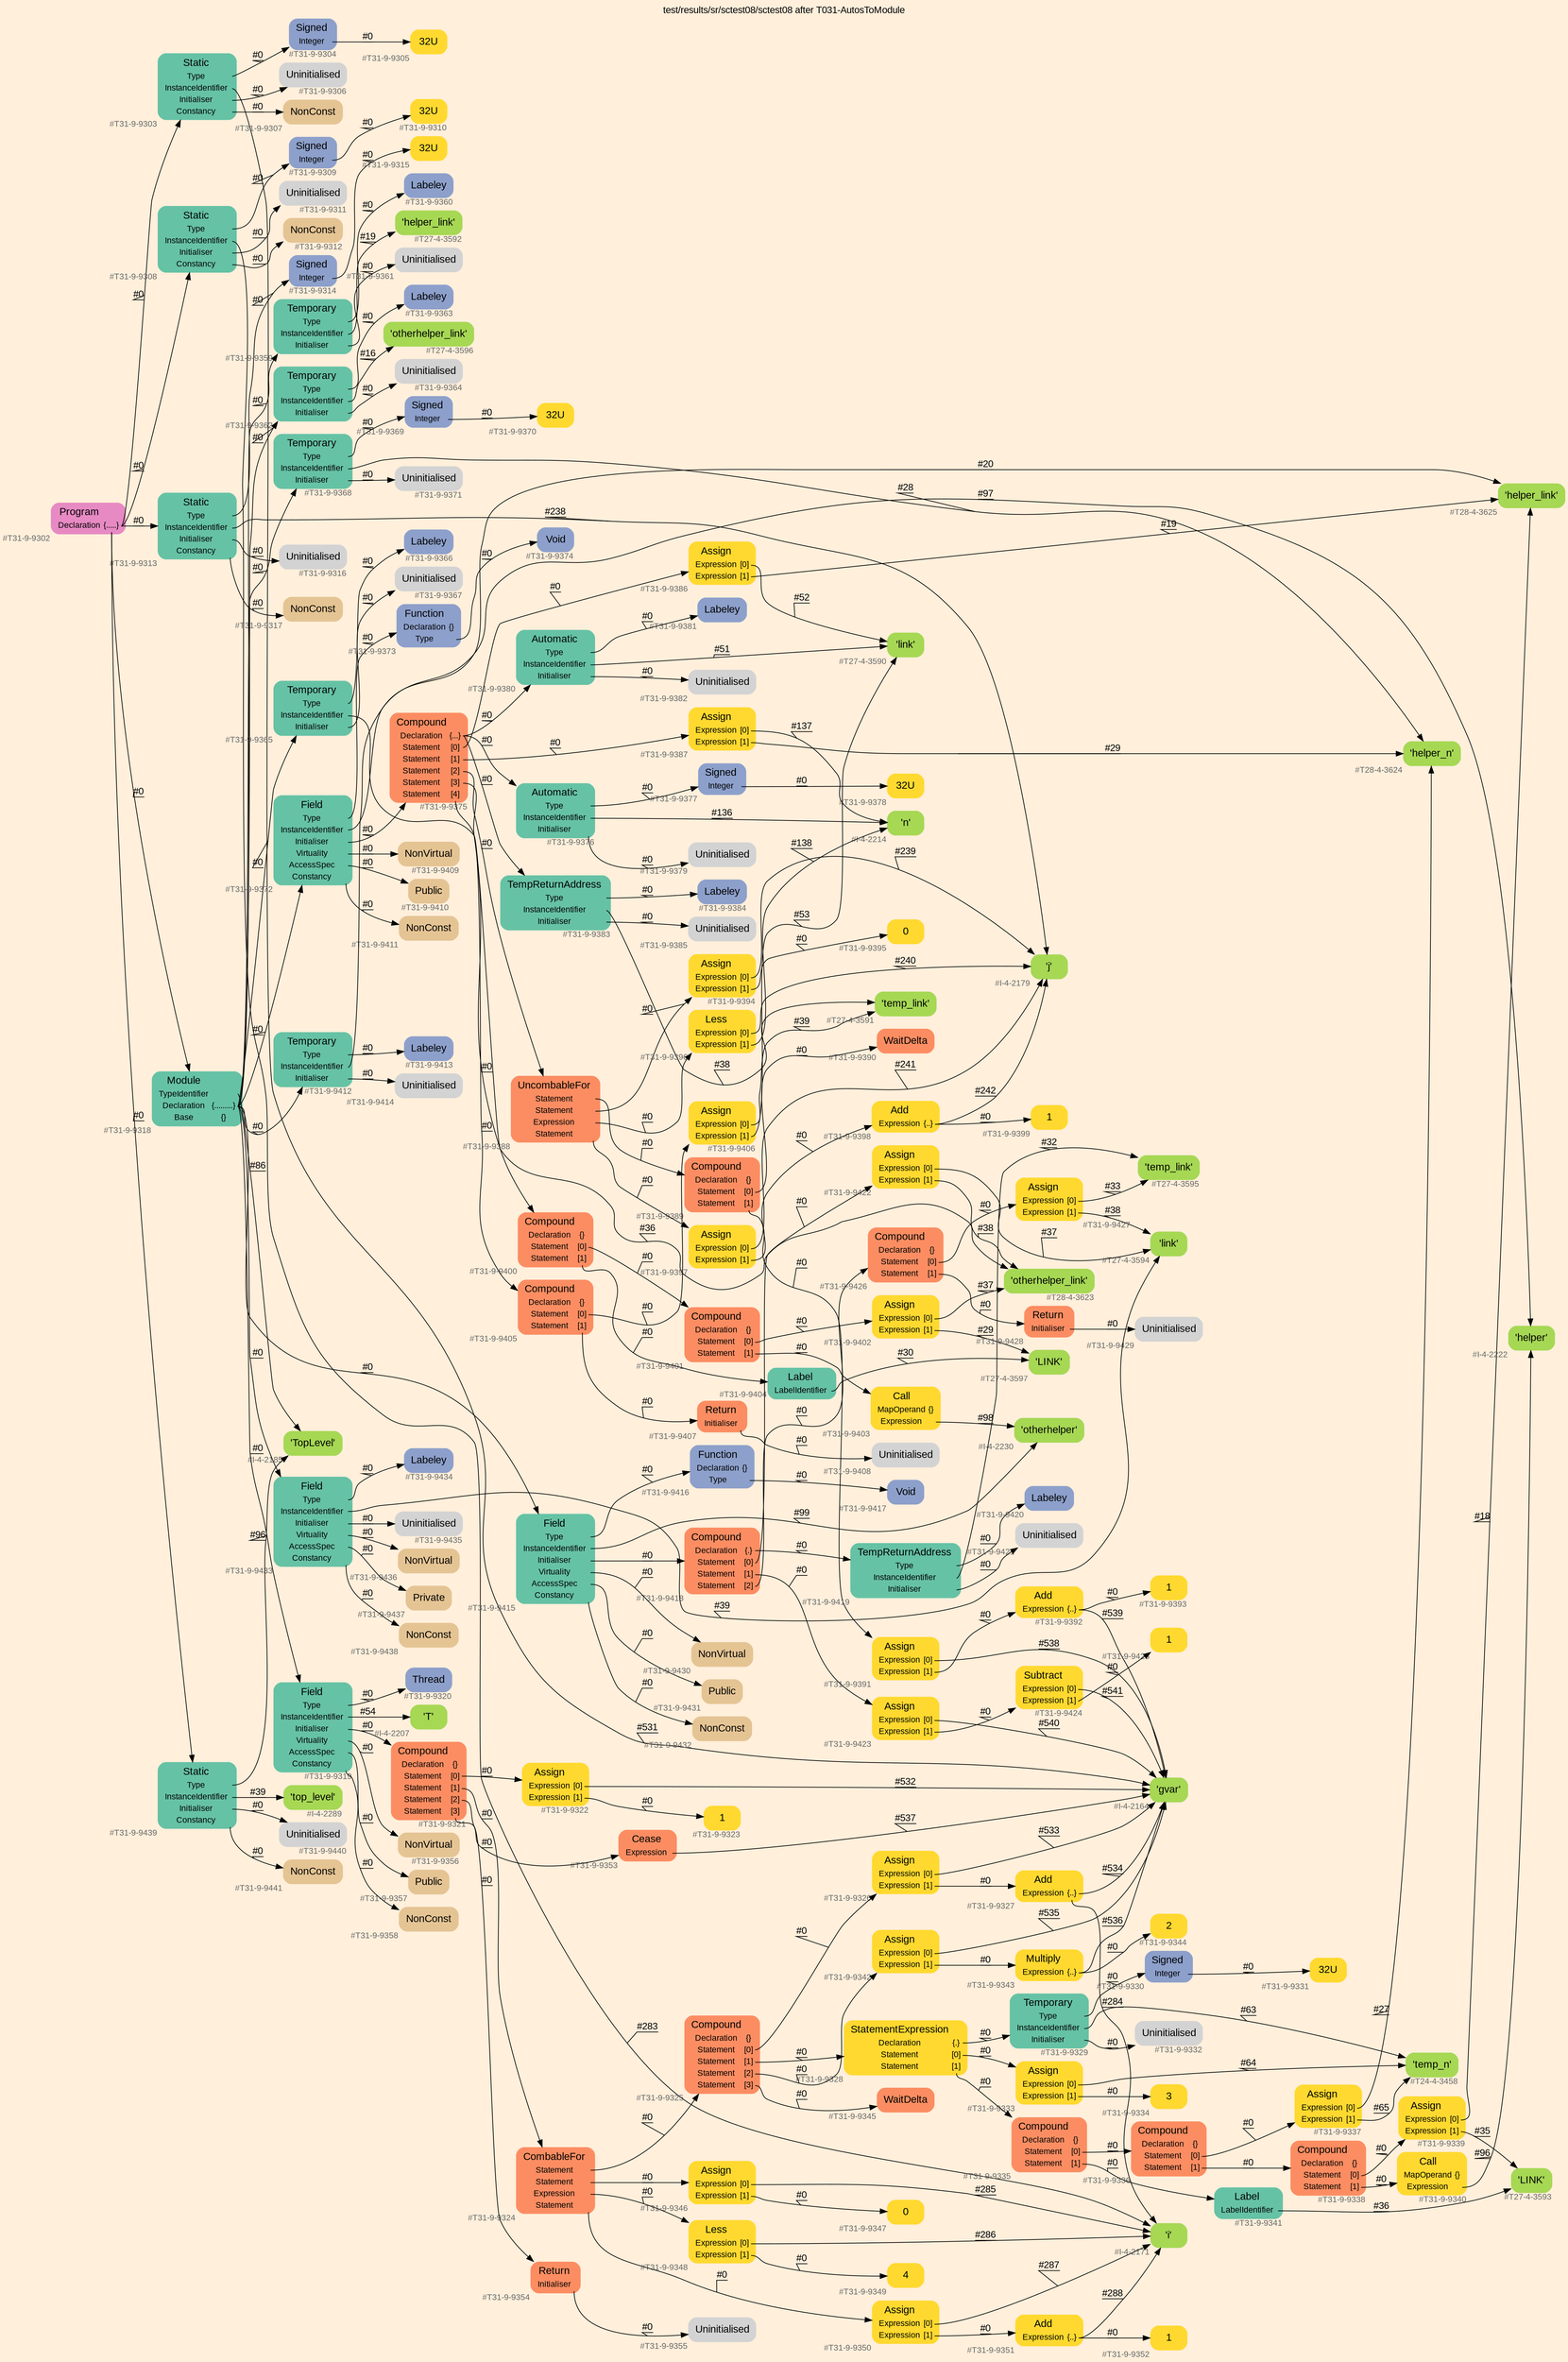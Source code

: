 digraph "test/results/sr/sctest08/sctest08 after T031-AutosToModule" {
label = "test/results/sr/sctest08/sctest08 after T031-AutosToModule"
labelloc = t
graph [
    rankdir = "LR"
    ranksep = 0.3
    bgcolor = antiquewhite1
    color = black
    fontcolor = black
    fontname = "Arial"
];
node [
    fontname = "Arial"
];
edge [
    fontname = "Arial"
];

// -------------------- node figure --------------------
// -------- block #T31-9-9302 ----------
"#T31-9-9302" [
    fillcolor = "/set28/4"
    xlabel = "#T31-9-9302"
    fontsize = "12"
    fontcolor = grey40
    shape = "plaintext"
    label = <<TABLE BORDER="0" CELLBORDER="0" CELLSPACING="0">
     <TR><TD><FONT COLOR="black" POINT-SIZE="15">Program</FONT></TD></TR>
     <TR><TD><FONT COLOR="black" POINT-SIZE="12">Declaration</FONT></TD><TD PORT="port0"><FONT COLOR="black" POINT-SIZE="12">{.....}</FONT></TD></TR>
    </TABLE>>
    style = "rounded,filled"
];

// -------- block #T31-9-9303 ----------
"#T31-9-9303" [
    fillcolor = "/set28/1"
    xlabel = "#T31-9-9303"
    fontsize = "12"
    fontcolor = grey40
    shape = "plaintext"
    label = <<TABLE BORDER="0" CELLBORDER="0" CELLSPACING="0">
     <TR><TD><FONT COLOR="black" POINT-SIZE="15">Static</FONT></TD></TR>
     <TR><TD><FONT COLOR="black" POINT-SIZE="12">Type</FONT></TD><TD PORT="port0"></TD></TR>
     <TR><TD><FONT COLOR="black" POINT-SIZE="12">InstanceIdentifier</FONT></TD><TD PORT="port1"></TD></TR>
     <TR><TD><FONT COLOR="black" POINT-SIZE="12">Initialiser</FONT></TD><TD PORT="port2"></TD></TR>
     <TR><TD><FONT COLOR="black" POINT-SIZE="12">Constancy</FONT></TD><TD PORT="port3"></TD></TR>
    </TABLE>>
    style = "rounded,filled"
];

// -------- block #T31-9-9304 ----------
"#T31-9-9304" [
    fillcolor = "/set28/3"
    xlabel = "#T31-9-9304"
    fontsize = "12"
    fontcolor = grey40
    shape = "plaintext"
    label = <<TABLE BORDER="0" CELLBORDER="0" CELLSPACING="0">
     <TR><TD><FONT COLOR="black" POINT-SIZE="15">Signed</FONT></TD></TR>
     <TR><TD><FONT COLOR="black" POINT-SIZE="12">Integer</FONT></TD><TD PORT="port0"></TD></TR>
    </TABLE>>
    style = "rounded,filled"
];

// -------- block #T31-9-9305 ----------
"#T31-9-9305" [
    fillcolor = "/set28/6"
    xlabel = "#T31-9-9305"
    fontsize = "12"
    fontcolor = grey40
    shape = "plaintext"
    label = <<TABLE BORDER="0" CELLBORDER="0" CELLSPACING="0">
     <TR><TD><FONT COLOR="black" POINT-SIZE="15">32U</FONT></TD></TR>
    </TABLE>>
    style = "rounded,filled"
];

// -------- block #I-4-2164 ----------
"#I-4-2164" [
    fillcolor = "/set28/5"
    xlabel = "#I-4-2164"
    fontsize = "12"
    fontcolor = grey40
    shape = "plaintext"
    label = <<TABLE BORDER="0" CELLBORDER="0" CELLSPACING="0">
     <TR><TD><FONT COLOR="black" POINT-SIZE="15">'gvar'</FONT></TD></TR>
    </TABLE>>
    style = "rounded,filled"
];

// -------- block #T31-9-9306 ----------
"#T31-9-9306" [
    xlabel = "#T31-9-9306"
    fontsize = "12"
    fontcolor = grey40
    shape = "plaintext"
    label = <<TABLE BORDER="0" CELLBORDER="0" CELLSPACING="0">
     <TR><TD><FONT COLOR="black" POINT-SIZE="15">Uninitialised</FONT></TD></TR>
    </TABLE>>
    style = "rounded,filled"
];

// -------- block #T31-9-9307 ----------
"#T31-9-9307" [
    fillcolor = "/set28/7"
    xlabel = "#T31-9-9307"
    fontsize = "12"
    fontcolor = grey40
    shape = "plaintext"
    label = <<TABLE BORDER="0" CELLBORDER="0" CELLSPACING="0">
     <TR><TD><FONT COLOR="black" POINT-SIZE="15">NonConst</FONT></TD></TR>
    </TABLE>>
    style = "rounded,filled"
];

// -------- block #T31-9-9308 ----------
"#T31-9-9308" [
    fillcolor = "/set28/1"
    xlabel = "#T31-9-9308"
    fontsize = "12"
    fontcolor = grey40
    shape = "plaintext"
    label = <<TABLE BORDER="0" CELLBORDER="0" CELLSPACING="0">
     <TR><TD><FONT COLOR="black" POINT-SIZE="15">Static</FONT></TD></TR>
     <TR><TD><FONT COLOR="black" POINT-SIZE="12">Type</FONT></TD><TD PORT="port0"></TD></TR>
     <TR><TD><FONT COLOR="black" POINT-SIZE="12">InstanceIdentifier</FONT></TD><TD PORT="port1"></TD></TR>
     <TR><TD><FONT COLOR="black" POINT-SIZE="12">Initialiser</FONT></TD><TD PORT="port2"></TD></TR>
     <TR><TD><FONT COLOR="black" POINT-SIZE="12">Constancy</FONT></TD><TD PORT="port3"></TD></TR>
    </TABLE>>
    style = "rounded,filled"
];

// -------- block #T31-9-9309 ----------
"#T31-9-9309" [
    fillcolor = "/set28/3"
    xlabel = "#T31-9-9309"
    fontsize = "12"
    fontcolor = grey40
    shape = "plaintext"
    label = <<TABLE BORDER="0" CELLBORDER="0" CELLSPACING="0">
     <TR><TD><FONT COLOR="black" POINT-SIZE="15">Signed</FONT></TD></TR>
     <TR><TD><FONT COLOR="black" POINT-SIZE="12">Integer</FONT></TD><TD PORT="port0"></TD></TR>
    </TABLE>>
    style = "rounded,filled"
];

// -------- block #T31-9-9310 ----------
"#T31-9-9310" [
    fillcolor = "/set28/6"
    xlabel = "#T31-9-9310"
    fontsize = "12"
    fontcolor = grey40
    shape = "plaintext"
    label = <<TABLE BORDER="0" CELLBORDER="0" CELLSPACING="0">
     <TR><TD><FONT COLOR="black" POINT-SIZE="15">32U</FONT></TD></TR>
    </TABLE>>
    style = "rounded,filled"
];

// -------- block #I-4-2171 ----------
"#I-4-2171" [
    fillcolor = "/set28/5"
    xlabel = "#I-4-2171"
    fontsize = "12"
    fontcolor = grey40
    shape = "plaintext"
    label = <<TABLE BORDER="0" CELLBORDER="0" CELLSPACING="0">
     <TR><TD><FONT COLOR="black" POINT-SIZE="15">'i'</FONT></TD></TR>
    </TABLE>>
    style = "rounded,filled"
];

// -------- block #T31-9-9311 ----------
"#T31-9-9311" [
    xlabel = "#T31-9-9311"
    fontsize = "12"
    fontcolor = grey40
    shape = "plaintext"
    label = <<TABLE BORDER="0" CELLBORDER="0" CELLSPACING="0">
     <TR><TD><FONT COLOR="black" POINT-SIZE="15">Uninitialised</FONT></TD></TR>
    </TABLE>>
    style = "rounded,filled"
];

// -------- block #T31-9-9312 ----------
"#T31-9-9312" [
    fillcolor = "/set28/7"
    xlabel = "#T31-9-9312"
    fontsize = "12"
    fontcolor = grey40
    shape = "plaintext"
    label = <<TABLE BORDER="0" CELLBORDER="0" CELLSPACING="0">
     <TR><TD><FONT COLOR="black" POINT-SIZE="15">NonConst</FONT></TD></TR>
    </TABLE>>
    style = "rounded,filled"
];

// -------- block #T31-9-9313 ----------
"#T31-9-9313" [
    fillcolor = "/set28/1"
    xlabel = "#T31-9-9313"
    fontsize = "12"
    fontcolor = grey40
    shape = "plaintext"
    label = <<TABLE BORDER="0" CELLBORDER="0" CELLSPACING="0">
     <TR><TD><FONT COLOR="black" POINT-SIZE="15">Static</FONT></TD></TR>
     <TR><TD><FONT COLOR="black" POINT-SIZE="12">Type</FONT></TD><TD PORT="port0"></TD></TR>
     <TR><TD><FONT COLOR="black" POINT-SIZE="12">InstanceIdentifier</FONT></TD><TD PORT="port1"></TD></TR>
     <TR><TD><FONT COLOR="black" POINT-SIZE="12">Initialiser</FONT></TD><TD PORT="port2"></TD></TR>
     <TR><TD><FONT COLOR="black" POINT-SIZE="12">Constancy</FONT></TD><TD PORT="port3"></TD></TR>
    </TABLE>>
    style = "rounded,filled"
];

// -------- block #T31-9-9314 ----------
"#T31-9-9314" [
    fillcolor = "/set28/3"
    xlabel = "#T31-9-9314"
    fontsize = "12"
    fontcolor = grey40
    shape = "plaintext"
    label = <<TABLE BORDER="0" CELLBORDER="0" CELLSPACING="0">
     <TR><TD><FONT COLOR="black" POINT-SIZE="15">Signed</FONT></TD></TR>
     <TR><TD><FONT COLOR="black" POINT-SIZE="12">Integer</FONT></TD><TD PORT="port0"></TD></TR>
    </TABLE>>
    style = "rounded,filled"
];

// -------- block #T31-9-9315 ----------
"#T31-9-9315" [
    fillcolor = "/set28/6"
    xlabel = "#T31-9-9315"
    fontsize = "12"
    fontcolor = grey40
    shape = "plaintext"
    label = <<TABLE BORDER="0" CELLBORDER="0" CELLSPACING="0">
     <TR><TD><FONT COLOR="black" POINT-SIZE="15">32U</FONT></TD></TR>
    </TABLE>>
    style = "rounded,filled"
];

// -------- block #I-4-2179 ----------
"#I-4-2179" [
    fillcolor = "/set28/5"
    xlabel = "#I-4-2179"
    fontsize = "12"
    fontcolor = grey40
    shape = "plaintext"
    label = <<TABLE BORDER="0" CELLBORDER="0" CELLSPACING="0">
     <TR><TD><FONT COLOR="black" POINT-SIZE="15">'j'</FONT></TD></TR>
    </TABLE>>
    style = "rounded,filled"
];

// -------- block #T31-9-9316 ----------
"#T31-9-9316" [
    xlabel = "#T31-9-9316"
    fontsize = "12"
    fontcolor = grey40
    shape = "plaintext"
    label = <<TABLE BORDER="0" CELLBORDER="0" CELLSPACING="0">
     <TR><TD><FONT COLOR="black" POINT-SIZE="15">Uninitialised</FONT></TD></TR>
    </TABLE>>
    style = "rounded,filled"
];

// -------- block #T31-9-9317 ----------
"#T31-9-9317" [
    fillcolor = "/set28/7"
    xlabel = "#T31-9-9317"
    fontsize = "12"
    fontcolor = grey40
    shape = "plaintext"
    label = <<TABLE BORDER="0" CELLBORDER="0" CELLSPACING="0">
     <TR><TD><FONT COLOR="black" POINT-SIZE="15">NonConst</FONT></TD></TR>
    </TABLE>>
    style = "rounded,filled"
];

// -------- block #T31-9-9318 ----------
"#T31-9-9318" [
    fillcolor = "/set28/1"
    xlabel = "#T31-9-9318"
    fontsize = "12"
    fontcolor = grey40
    shape = "plaintext"
    label = <<TABLE BORDER="0" CELLBORDER="0" CELLSPACING="0">
     <TR><TD><FONT COLOR="black" POINT-SIZE="15">Module</FONT></TD></TR>
     <TR><TD><FONT COLOR="black" POINT-SIZE="12">TypeIdentifier</FONT></TD><TD PORT="port0"></TD></TR>
     <TR><TD><FONT COLOR="black" POINT-SIZE="12">Declaration</FONT></TD><TD PORT="port1"><FONT COLOR="black" POINT-SIZE="12">{.........}</FONT></TD></TR>
     <TR><TD><FONT COLOR="black" POINT-SIZE="12">Base</FONT></TD><TD PORT="port2"><FONT COLOR="black" POINT-SIZE="12">{}</FONT></TD></TR>
    </TABLE>>
    style = "rounded,filled"
];

// -------- block #I-4-2185 ----------
"#I-4-2185" [
    fillcolor = "/set28/5"
    xlabel = "#I-4-2185"
    fontsize = "12"
    fontcolor = grey40
    shape = "plaintext"
    label = <<TABLE BORDER="0" CELLBORDER="0" CELLSPACING="0">
     <TR><TD><FONT COLOR="black" POINT-SIZE="15">'TopLevel'</FONT></TD></TR>
    </TABLE>>
    style = "rounded,filled"
];

// -------- block #T31-9-9319 ----------
"#T31-9-9319" [
    fillcolor = "/set28/1"
    xlabel = "#T31-9-9319"
    fontsize = "12"
    fontcolor = grey40
    shape = "plaintext"
    label = <<TABLE BORDER="0" CELLBORDER="0" CELLSPACING="0">
     <TR><TD><FONT COLOR="black" POINT-SIZE="15">Field</FONT></TD></TR>
     <TR><TD><FONT COLOR="black" POINT-SIZE="12">Type</FONT></TD><TD PORT="port0"></TD></TR>
     <TR><TD><FONT COLOR="black" POINT-SIZE="12">InstanceIdentifier</FONT></TD><TD PORT="port1"></TD></TR>
     <TR><TD><FONT COLOR="black" POINT-SIZE="12">Initialiser</FONT></TD><TD PORT="port2"></TD></TR>
     <TR><TD><FONT COLOR="black" POINT-SIZE="12">Virtuality</FONT></TD><TD PORT="port3"></TD></TR>
     <TR><TD><FONT COLOR="black" POINT-SIZE="12">AccessSpec</FONT></TD><TD PORT="port4"></TD></TR>
     <TR><TD><FONT COLOR="black" POINT-SIZE="12">Constancy</FONT></TD><TD PORT="port5"></TD></TR>
    </TABLE>>
    style = "rounded,filled"
];

// -------- block #T31-9-9320 ----------
"#T31-9-9320" [
    fillcolor = "/set28/3"
    xlabel = "#T31-9-9320"
    fontsize = "12"
    fontcolor = grey40
    shape = "plaintext"
    label = <<TABLE BORDER="0" CELLBORDER="0" CELLSPACING="0">
     <TR><TD><FONT COLOR="black" POINT-SIZE="15">Thread</FONT></TD></TR>
    </TABLE>>
    style = "rounded,filled"
];

// -------- block #I-4-2207 ----------
"#I-4-2207" [
    fillcolor = "/set28/5"
    xlabel = "#I-4-2207"
    fontsize = "12"
    fontcolor = grey40
    shape = "plaintext"
    label = <<TABLE BORDER="0" CELLBORDER="0" CELLSPACING="0">
     <TR><TD><FONT COLOR="black" POINT-SIZE="15">'T'</FONT></TD></TR>
    </TABLE>>
    style = "rounded,filled"
];

// -------- block #T31-9-9321 ----------
"#T31-9-9321" [
    fillcolor = "/set28/2"
    xlabel = "#T31-9-9321"
    fontsize = "12"
    fontcolor = grey40
    shape = "plaintext"
    label = <<TABLE BORDER="0" CELLBORDER="0" CELLSPACING="0">
     <TR><TD><FONT COLOR="black" POINT-SIZE="15">Compound</FONT></TD></TR>
     <TR><TD><FONT COLOR="black" POINT-SIZE="12">Declaration</FONT></TD><TD PORT="port0"><FONT COLOR="black" POINT-SIZE="12">{}</FONT></TD></TR>
     <TR><TD><FONT COLOR="black" POINT-SIZE="12">Statement</FONT></TD><TD PORT="port1"><FONT COLOR="black" POINT-SIZE="12">[0]</FONT></TD></TR>
     <TR><TD><FONT COLOR="black" POINT-SIZE="12">Statement</FONT></TD><TD PORT="port2"><FONT COLOR="black" POINT-SIZE="12">[1]</FONT></TD></TR>
     <TR><TD><FONT COLOR="black" POINT-SIZE="12">Statement</FONT></TD><TD PORT="port3"><FONT COLOR="black" POINT-SIZE="12">[2]</FONT></TD></TR>
     <TR><TD><FONT COLOR="black" POINT-SIZE="12">Statement</FONT></TD><TD PORT="port4"><FONT COLOR="black" POINT-SIZE="12">[3]</FONT></TD></TR>
    </TABLE>>
    style = "rounded,filled"
];

// -------- block #T31-9-9322 ----------
"#T31-9-9322" [
    fillcolor = "/set28/6"
    xlabel = "#T31-9-9322"
    fontsize = "12"
    fontcolor = grey40
    shape = "plaintext"
    label = <<TABLE BORDER="0" CELLBORDER="0" CELLSPACING="0">
     <TR><TD><FONT COLOR="black" POINT-SIZE="15">Assign</FONT></TD></TR>
     <TR><TD><FONT COLOR="black" POINT-SIZE="12">Expression</FONT></TD><TD PORT="port0"><FONT COLOR="black" POINT-SIZE="12">[0]</FONT></TD></TR>
     <TR><TD><FONT COLOR="black" POINT-SIZE="12">Expression</FONT></TD><TD PORT="port1"><FONT COLOR="black" POINT-SIZE="12">[1]</FONT></TD></TR>
    </TABLE>>
    style = "rounded,filled"
];

// -------- block #T31-9-9323 ----------
"#T31-9-9323" [
    fillcolor = "/set28/6"
    xlabel = "#T31-9-9323"
    fontsize = "12"
    fontcolor = grey40
    shape = "plaintext"
    label = <<TABLE BORDER="0" CELLBORDER="0" CELLSPACING="0">
     <TR><TD><FONT COLOR="black" POINT-SIZE="15">1</FONT></TD></TR>
    </TABLE>>
    style = "rounded,filled"
];

// -------- block #T31-9-9324 ----------
"#T31-9-9324" [
    fillcolor = "/set28/2"
    xlabel = "#T31-9-9324"
    fontsize = "12"
    fontcolor = grey40
    shape = "plaintext"
    label = <<TABLE BORDER="0" CELLBORDER="0" CELLSPACING="0">
     <TR><TD><FONT COLOR="black" POINT-SIZE="15">CombableFor</FONT></TD></TR>
     <TR><TD><FONT COLOR="black" POINT-SIZE="12">Statement</FONT></TD><TD PORT="port0"></TD></TR>
     <TR><TD><FONT COLOR="black" POINT-SIZE="12">Statement</FONT></TD><TD PORT="port1"></TD></TR>
     <TR><TD><FONT COLOR="black" POINT-SIZE="12">Expression</FONT></TD><TD PORT="port2"></TD></TR>
     <TR><TD><FONT COLOR="black" POINT-SIZE="12">Statement</FONT></TD><TD PORT="port3"></TD></TR>
    </TABLE>>
    style = "rounded,filled"
];

// -------- block #T31-9-9325 ----------
"#T31-9-9325" [
    fillcolor = "/set28/2"
    xlabel = "#T31-9-9325"
    fontsize = "12"
    fontcolor = grey40
    shape = "plaintext"
    label = <<TABLE BORDER="0" CELLBORDER="0" CELLSPACING="0">
     <TR><TD><FONT COLOR="black" POINT-SIZE="15">Compound</FONT></TD></TR>
     <TR><TD><FONT COLOR="black" POINT-SIZE="12">Declaration</FONT></TD><TD PORT="port0"><FONT COLOR="black" POINT-SIZE="12">{}</FONT></TD></TR>
     <TR><TD><FONT COLOR="black" POINT-SIZE="12">Statement</FONT></TD><TD PORT="port1"><FONT COLOR="black" POINT-SIZE="12">[0]</FONT></TD></TR>
     <TR><TD><FONT COLOR="black" POINT-SIZE="12">Statement</FONT></TD><TD PORT="port2"><FONT COLOR="black" POINT-SIZE="12">[1]</FONT></TD></TR>
     <TR><TD><FONT COLOR="black" POINT-SIZE="12">Statement</FONT></TD><TD PORT="port3"><FONT COLOR="black" POINT-SIZE="12">[2]</FONT></TD></TR>
     <TR><TD><FONT COLOR="black" POINT-SIZE="12">Statement</FONT></TD><TD PORT="port4"><FONT COLOR="black" POINT-SIZE="12">[3]</FONT></TD></TR>
    </TABLE>>
    style = "rounded,filled"
];

// -------- block #T31-9-9326 ----------
"#T31-9-9326" [
    fillcolor = "/set28/6"
    xlabel = "#T31-9-9326"
    fontsize = "12"
    fontcolor = grey40
    shape = "plaintext"
    label = <<TABLE BORDER="0" CELLBORDER="0" CELLSPACING="0">
     <TR><TD><FONT COLOR="black" POINT-SIZE="15">Assign</FONT></TD></TR>
     <TR><TD><FONT COLOR="black" POINT-SIZE="12">Expression</FONT></TD><TD PORT="port0"><FONT COLOR="black" POINT-SIZE="12">[0]</FONT></TD></TR>
     <TR><TD><FONT COLOR="black" POINT-SIZE="12">Expression</FONT></TD><TD PORT="port1"><FONT COLOR="black" POINT-SIZE="12">[1]</FONT></TD></TR>
    </TABLE>>
    style = "rounded,filled"
];

// -------- block #T31-9-9327 ----------
"#T31-9-9327" [
    fillcolor = "/set28/6"
    xlabel = "#T31-9-9327"
    fontsize = "12"
    fontcolor = grey40
    shape = "plaintext"
    label = <<TABLE BORDER="0" CELLBORDER="0" CELLSPACING="0">
     <TR><TD><FONT COLOR="black" POINT-SIZE="15">Add</FONT></TD></TR>
     <TR><TD><FONT COLOR="black" POINT-SIZE="12">Expression</FONT></TD><TD PORT="port0"><FONT COLOR="black" POINT-SIZE="12">{..}</FONT></TD></TR>
    </TABLE>>
    style = "rounded,filled"
];

// -------- block #T31-9-9328 ----------
"#T31-9-9328" [
    fillcolor = "/set28/6"
    xlabel = "#T31-9-9328"
    fontsize = "12"
    fontcolor = grey40
    shape = "plaintext"
    label = <<TABLE BORDER="0" CELLBORDER="0" CELLSPACING="0">
     <TR><TD><FONT COLOR="black" POINT-SIZE="15">StatementExpression</FONT></TD></TR>
     <TR><TD><FONT COLOR="black" POINT-SIZE="12">Declaration</FONT></TD><TD PORT="port0"><FONT COLOR="black" POINT-SIZE="12">{.}</FONT></TD></TR>
     <TR><TD><FONT COLOR="black" POINT-SIZE="12">Statement</FONT></TD><TD PORT="port1"><FONT COLOR="black" POINT-SIZE="12">[0]</FONT></TD></TR>
     <TR><TD><FONT COLOR="black" POINT-SIZE="12">Statement</FONT></TD><TD PORT="port2"><FONT COLOR="black" POINT-SIZE="12">[1]</FONT></TD></TR>
    </TABLE>>
    style = "rounded,filled"
];

// -------- block #T31-9-9329 ----------
"#T31-9-9329" [
    fillcolor = "/set28/1"
    xlabel = "#T31-9-9329"
    fontsize = "12"
    fontcolor = grey40
    shape = "plaintext"
    label = <<TABLE BORDER="0" CELLBORDER="0" CELLSPACING="0">
     <TR><TD><FONT COLOR="black" POINT-SIZE="15">Temporary</FONT></TD></TR>
     <TR><TD><FONT COLOR="black" POINT-SIZE="12">Type</FONT></TD><TD PORT="port0"></TD></TR>
     <TR><TD><FONT COLOR="black" POINT-SIZE="12">InstanceIdentifier</FONT></TD><TD PORT="port1"></TD></TR>
     <TR><TD><FONT COLOR="black" POINT-SIZE="12">Initialiser</FONT></TD><TD PORT="port2"></TD></TR>
    </TABLE>>
    style = "rounded,filled"
];

// -------- block #T31-9-9330 ----------
"#T31-9-9330" [
    fillcolor = "/set28/3"
    xlabel = "#T31-9-9330"
    fontsize = "12"
    fontcolor = grey40
    shape = "plaintext"
    label = <<TABLE BORDER="0" CELLBORDER="0" CELLSPACING="0">
     <TR><TD><FONT COLOR="black" POINT-SIZE="15">Signed</FONT></TD></TR>
     <TR><TD><FONT COLOR="black" POINT-SIZE="12">Integer</FONT></TD><TD PORT="port0"></TD></TR>
    </TABLE>>
    style = "rounded,filled"
];

// -------- block #T31-9-9331 ----------
"#T31-9-9331" [
    fillcolor = "/set28/6"
    xlabel = "#T31-9-9331"
    fontsize = "12"
    fontcolor = grey40
    shape = "plaintext"
    label = <<TABLE BORDER="0" CELLBORDER="0" CELLSPACING="0">
     <TR><TD><FONT COLOR="black" POINT-SIZE="15">32U</FONT></TD></TR>
    </TABLE>>
    style = "rounded,filled"
];

// -------- block #T24-4-3458 ----------
"#T24-4-3458" [
    fillcolor = "/set28/5"
    xlabel = "#T24-4-3458"
    fontsize = "12"
    fontcolor = grey40
    shape = "plaintext"
    label = <<TABLE BORDER="0" CELLBORDER="0" CELLSPACING="0">
     <TR><TD><FONT COLOR="black" POINT-SIZE="15">'temp_n'</FONT></TD></TR>
    </TABLE>>
    style = "rounded,filled"
];

// -------- block #T31-9-9332 ----------
"#T31-9-9332" [
    xlabel = "#T31-9-9332"
    fontsize = "12"
    fontcolor = grey40
    shape = "plaintext"
    label = <<TABLE BORDER="0" CELLBORDER="0" CELLSPACING="0">
     <TR><TD><FONT COLOR="black" POINT-SIZE="15">Uninitialised</FONT></TD></TR>
    </TABLE>>
    style = "rounded,filled"
];

// -------- block #T31-9-9333 ----------
"#T31-9-9333" [
    fillcolor = "/set28/6"
    xlabel = "#T31-9-9333"
    fontsize = "12"
    fontcolor = grey40
    shape = "plaintext"
    label = <<TABLE BORDER="0" CELLBORDER="0" CELLSPACING="0">
     <TR><TD><FONT COLOR="black" POINT-SIZE="15">Assign</FONT></TD></TR>
     <TR><TD><FONT COLOR="black" POINT-SIZE="12">Expression</FONT></TD><TD PORT="port0"><FONT COLOR="black" POINT-SIZE="12">[0]</FONT></TD></TR>
     <TR><TD><FONT COLOR="black" POINT-SIZE="12">Expression</FONT></TD><TD PORT="port1"><FONT COLOR="black" POINT-SIZE="12">[1]</FONT></TD></TR>
    </TABLE>>
    style = "rounded,filled"
];

// -------- block #T31-9-9334 ----------
"#T31-9-9334" [
    fillcolor = "/set28/6"
    xlabel = "#T31-9-9334"
    fontsize = "12"
    fontcolor = grey40
    shape = "plaintext"
    label = <<TABLE BORDER="0" CELLBORDER="0" CELLSPACING="0">
     <TR><TD><FONT COLOR="black" POINT-SIZE="15">3</FONT></TD></TR>
    </TABLE>>
    style = "rounded,filled"
];

// -------- block #T31-9-9335 ----------
"#T31-9-9335" [
    fillcolor = "/set28/2"
    xlabel = "#T31-9-9335"
    fontsize = "12"
    fontcolor = grey40
    shape = "plaintext"
    label = <<TABLE BORDER="0" CELLBORDER="0" CELLSPACING="0">
     <TR><TD><FONT COLOR="black" POINT-SIZE="15">Compound</FONT></TD></TR>
     <TR><TD><FONT COLOR="black" POINT-SIZE="12">Declaration</FONT></TD><TD PORT="port0"><FONT COLOR="black" POINT-SIZE="12">{}</FONT></TD></TR>
     <TR><TD><FONT COLOR="black" POINT-SIZE="12">Statement</FONT></TD><TD PORT="port1"><FONT COLOR="black" POINT-SIZE="12">[0]</FONT></TD></TR>
     <TR><TD><FONT COLOR="black" POINT-SIZE="12">Statement</FONT></TD><TD PORT="port2"><FONT COLOR="black" POINT-SIZE="12">[1]</FONT></TD></TR>
    </TABLE>>
    style = "rounded,filled"
];

// -------- block #T31-9-9336 ----------
"#T31-9-9336" [
    fillcolor = "/set28/2"
    xlabel = "#T31-9-9336"
    fontsize = "12"
    fontcolor = grey40
    shape = "plaintext"
    label = <<TABLE BORDER="0" CELLBORDER="0" CELLSPACING="0">
     <TR><TD><FONT COLOR="black" POINT-SIZE="15">Compound</FONT></TD></TR>
     <TR><TD><FONT COLOR="black" POINT-SIZE="12">Declaration</FONT></TD><TD PORT="port0"><FONT COLOR="black" POINT-SIZE="12">{}</FONT></TD></TR>
     <TR><TD><FONT COLOR="black" POINT-SIZE="12">Statement</FONT></TD><TD PORT="port1"><FONT COLOR="black" POINT-SIZE="12">[0]</FONT></TD></TR>
     <TR><TD><FONT COLOR="black" POINT-SIZE="12">Statement</FONT></TD><TD PORT="port2"><FONT COLOR="black" POINT-SIZE="12">[1]</FONT></TD></TR>
    </TABLE>>
    style = "rounded,filled"
];

// -------- block #T31-9-9337 ----------
"#T31-9-9337" [
    fillcolor = "/set28/6"
    xlabel = "#T31-9-9337"
    fontsize = "12"
    fontcolor = grey40
    shape = "plaintext"
    label = <<TABLE BORDER="0" CELLBORDER="0" CELLSPACING="0">
     <TR><TD><FONT COLOR="black" POINT-SIZE="15">Assign</FONT></TD></TR>
     <TR><TD><FONT COLOR="black" POINT-SIZE="12">Expression</FONT></TD><TD PORT="port0"><FONT COLOR="black" POINT-SIZE="12">[0]</FONT></TD></TR>
     <TR><TD><FONT COLOR="black" POINT-SIZE="12">Expression</FONT></TD><TD PORT="port1"><FONT COLOR="black" POINT-SIZE="12">[1]</FONT></TD></TR>
    </TABLE>>
    style = "rounded,filled"
];

// -------- block #T28-4-3624 ----------
"#T28-4-3624" [
    fillcolor = "/set28/5"
    xlabel = "#T28-4-3624"
    fontsize = "12"
    fontcolor = grey40
    shape = "plaintext"
    label = <<TABLE BORDER="0" CELLBORDER="0" CELLSPACING="0">
     <TR><TD><FONT COLOR="black" POINT-SIZE="15">'helper_n'</FONT></TD></TR>
    </TABLE>>
    style = "rounded,filled"
];

// -------- block #T31-9-9338 ----------
"#T31-9-9338" [
    fillcolor = "/set28/2"
    xlabel = "#T31-9-9338"
    fontsize = "12"
    fontcolor = grey40
    shape = "plaintext"
    label = <<TABLE BORDER="0" CELLBORDER="0" CELLSPACING="0">
     <TR><TD><FONT COLOR="black" POINT-SIZE="15">Compound</FONT></TD></TR>
     <TR><TD><FONT COLOR="black" POINT-SIZE="12">Declaration</FONT></TD><TD PORT="port0"><FONT COLOR="black" POINT-SIZE="12">{}</FONT></TD></TR>
     <TR><TD><FONT COLOR="black" POINT-SIZE="12">Statement</FONT></TD><TD PORT="port1"><FONT COLOR="black" POINT-SIZE="12">[0]</FONT></TD></TR>
     <TR><TD><FONT COLOR="black" POINT-SIZE="12">Statement</FONT></TD><TD PORT="port2"><FONT COLOR="black" POINT-SIZE="12">[1]</FONT></TD></TR>
    </TABLE>>
    style = "rounded,filled"
];

// -------- block #T31-9-9339 ----------
"#T31-9-9339" [
    fillcolor = "/set28/6"
    xlabel = "#T31-9-9339"
    fontsize = "12"
    fontcolor = grey40
    shape = "plaintext"
    label = <<TABLE BORDER="0" CELLBORDER="0" CELLSPACING="0">
     <TR><TD><FONT COLOR="black" POINT-SIZE="15">Assign</FONT></TD></TR>
     <TR><TD><FONT COLOR="black" POINT-SIZE="12">Expression</FONT></TD><TD PORT="port0"><FONT COLOR="black" POINT-SIZE="12">[0]</FONT></TD></TR>
     <TR><TD><FONT COLOR="black" POINT-SIZE="12">Expression</FONT></TD><TD PORT="port1"><FONT COLOR="black" POINT-SIZE="12">[1]</FONT></TD></TR>
    </TABLE>>
    style = "rounded,filled"
];

// -------- block #T28-4-3625 ----------
"#T28-4-3625" [
    fillcolor = "/set28/5"
    xlabel = "#T28-4-3625"
    fontsize = "12"
    fontcolor = grey40
    shape = "plaintext"
    label = <<TABLE BORDER="0" CELLBORDER="0" CELLSPACING="0">
     <TR><TD><FONT COLOR="black" POINT-SIZE="15">'helper_link'</FONT></TD></TR>
    </TABLE>>
    style = "rounded,filled"
];

// -------- block #T27-4-3593 ----------
"#T27-4-3593" [
    fillcolor = "/set28/5"
    xlabel = "#T27-4-3593"
    fontsize = "12"
    fontcolor = grey40
    shape = "plaintext"
    label = <<TABLE BORDER="0" CELLBORDER="0" CELLSPACING="0">
     <TR><TD><FONT COLOR="black" POINT-SIZE="15">'LINK'</FONT></TD></TR>
    </TABLE>>
    style = "rounded,filled"
];

// -------- block #T31-9-9340 ----------
"#T31-9-9340" [
    fillcolor = "/set28/6"
    xlabel = "#T31-9-9340"
    fontsize = "12"
    fontcolor = grey40
    shape = "plaintext"
    label = <<TABLE BORDER="0" CELLBORDER="0" CELLSPACING="0">
     <TR><TD><FONT COLOR="black" POINT-SIZE="15">Call</FONT></TD></TR>
     <TR><TD><FONT COLOR="black" POINT-SIZE="12">MapOperand</FONT></TD><TD PORT="port0"><FONT COLOR="black" POINT-SIZE="12">{}</FONT></TD></TR>
     <TR><TD><FONT COLOR="black" POINT-SIZE="12">Expression</FONT></TD><TD PORT="port1"></TD></TR>
    </TABLE>>
    style = "rounded,filled"
];

// -------- block #I-4-2222 ----------
"#I-4-2222" [
    fillcolor = "/set28/5"
    xlabel = "#I-4-2222"
    fontsize = "12"
    fontcolor = grey40
    shape = "plaintext"
    label = <<TABLE BORDER="0" CELLBORDER="0" CELLSPACING="0">
     <TR><TD><FONT COLOR="black" POINT-SIZE="15">'helper'</FONT></TD></TR>
    </TABLE>>
    style = "rounded,filled"
];

// -------- block #T31-9-9341 ----------
"#T31-9-9341" [
    fillcolor = "/set28/1"
    xlabel = "#T31-9-9341"
    fontsize = "12"
    fontcolor = grey40
    shape = "plaintext"
    label = <<TABLE BORDER="0" CELLBORDER="0" CELLSPACING="0">
     <TR><TD><FONT COLOR="black" POINT-SIZE="15">Label</FONT></TD></TR>
     <TR><TD><FONT COLOR="black" POINT-SIZE="12">LabelIdentifier</FONT></TD><TD PORT="port0"></TD></TR>
    </TABLE>>
    style = "rounded,filled"
];

// -------- block #T31-9-9342 ----------
"#T31-9-9342" [
    fillcolor = "/set28/6"
    xlabel = "#T31-9-9342"
    fontsize = "12"
    fontcolor = grey40
    shape = "plaintext"
    label = <<TABLE BORDER="0" CELLBORDER="0" CELLSPACING="0">
     <TR><TD><FONT COLOR="black" POINT-SIZE="15">Assign</FONT></TD></TR>
     <TR><TD><FONT COLOR="black" POINT-SIZE="12">Expression</FONT></TD><TD PORT="port0"><FONT COLOR="black" POINT-SIZE="12">[0]</FONT></TD></TR>
     <TR><TD><FONT COLOR="black" POINT-SIZE="12">Expression</FONT></TD><TD PORT="port1"><FONT COLOR="black" POINT-SIZE="12">[1]</FONT></TD></TR>
    </TABLE>>
    style = "rounded,filled"
];

// -------- block #T31-9-9343 ----------
"#T31-9-9343" [
    fillcolor = "/set28/6"
    xlabel = "#T31-9-9343"
    fontsize = "12"
    fontcolor = grey40
    shape = "plaintext"
    label = <<TABLE BORDER="0" CELLBORDER="0" CELLSPACING="0">
     <TR><TD><FONT COLOR="black" POINT-SIZE="15">Multiply</FONT></TD></TR>
     <TR><TD><FONT COLOR="black" POINT-SIZE="12">Expression</FONT></TD><TD PORT="port0"><FONT COLOR="black" POINT-SIZE="12">{..}</FONT></TD></TR>
    </TABLE>>
    style = "rounded,filled"
];

// -------- block #T31-9-9344 ----------
"#T31-9-9344" [
    fillcolor = "/set28/6"
    xlabel = "#T31-9-9344"
    fontsize = "12"
    fontcolor = grey40
    shape = "plaintext"
    label = <<TABLE BORDER="0" CELLBORDER="0" CELLSPACING="0">
     <TR><TD><FONT COLOR="black" POINT-SIZE="15">2</FONT></TD></TR>
    </TABLE>>
    style = "rounded,filled"
];

// -------- block #T31-9-9345 ----------
"#T31-9-9345" [
    fillcolor = "/set28/2"
    xlabel = "#T31-9-9345"
    fontsize = "12"
    fontcolor = grey40
    shape = "plaintext"
    label = <<TABLE BORDER="0" CELLBORDER="0" CELLSPACING="0">
     <TR><TD><FONT COLOR="black" POINT-SIZE="15">WaitDelta</FONT></TD></TR>
    </TABLE>>
    style = "rounded,filled"
];

// -------- block #T31-9-9346 ----------
"#T31-9-9346" [
    fillcolor = "/set28/6"
    xlabel = "#T31-9-9346"
    fontsize = "12"
    fontcolor = grey40
    shape = "plaintext"
    label = <<TABLE BORDER="0" CELLBORDER="0" CELLSPACING="0">
     <TR><TD><FONT COLOR="black" POINT-SIZE="15">Assign</FONT></TD></TR>
     <TR><TD><FONT COLOR="black" POINT-SIZE="12">Expression</FONT></TD><TD PORT="port0"><FONT COLOR="black" POINT-SIZE="12">[0]</FONT></TD></TR>
     <TR><TD><FONT COLOR="black" POINT-SIZE="12">Expression</FONT></TD><TD PORT="port1"><FONT COLOR="black" POINT-SIZE="12">[1]</FONT></TD></TR>
    </TABLE>>
    style = "rounded,filled"
];

// -------- block #T31-9-9347 ----------
"#T31-9-9347" [
    fillcolor = "/set28/6"
    xlabel = "#T31-9-9347"
    fontsize = "12"
    fontcolor = grey40
    shape = "plaintext"
    label = <<TABLE BORDER="0" CELLBORDER="0" CELLSPACING="0">
     <TR><TD><FONT COLOR="black" POINT-SIZE="15">0</FONT></TD></TR>
    </TABLE>>
    style = "rounded,filled"
];

// -------- block #T31-9-9348 ----------
"#T31-9-9348" [
    fillcolor = "/set28/6"
    xlabel = "#T31-9-9348"
    fontsize = "12"
    fontcolor = grey40
    shape = "plaintext"
    label = <<TABLE BORDER="0" CELLBORDER="0" CELLSPACING="0">
     <TR><TD><FONT COLOR="black" POINT-SIZE="15">Less</FONT></TD></TR>
     <TR><TD><FONT COLOR="black" POINT-SIZE="12">Expression</FONT></TD><TD PORT="port0"><FONT COLOR="black" POINT-SIZE="12">[0]</FONT></TD></TR>
     <TR><TD><FONT COLOR="black" POINT-SIZE="12">Expression</FONT></TD><TD PORT="port1"><FONT COLOR="black" POINT-SIZE="12">[1]</FONT></TD></TR>
    </TABLE>>
    style = "rounded,filled"
];

// -------- block #T31-9-9349 ----------
"#T31-9-9349" [
    fillcolor = "/set28/6"
    xlabel = "#T31-9-9349"
    fontsize = "12"
    fontcolor = grey40
    shape = "plaintext"
    label = <<TABLE BORDER="0" CELLBORDER="0" CELLSPACING="0">
     <TR><TD><FONT COLOR="black" POINT-SIZE="15">4</FONT></TD></TR>
    </TABLE>>
    style = "rounded,filled"
];

// -------- block #T31-9-9350 ----------
"#T31-9-9350" [
    fillcolor = "/set28/6"
    xlabel = "#T31-9-9350"
    fontsize = "12"
    fontcolor = grey40
    shape = "plaintext"
    label = <<TABLE BORDER="0" CELLBORDER="0" CELLSPACING="0">
     <TR><TD><FONT COLOR="black" POINT-SIZE="15">Assign</FONT></TD></TR>
     <TR><TD><FONT COLOR="black" POINT-SIZE="12">Expression</FONT></TD><TD PORT="port0"><FONT COLOR="black" POINT-SIZE="12">[0]</FONT></TD></TR>
     <TR><TD><FONT COLOR="black" POINT-SIZE="12">Expression</FONT></TD><TD PORT="port1"><FONT COLOR="black" POINT-SIZE="12">[1]</FONT></TD></TR>
    </TABLE>>
    style = "rounded,filled"
];

// -------- block #T31-9-9351 ----------
"#T31-9-9351" [
    fillcolor = "/set28/6"
    xlabel = "#T31-9-9351"
    fontsize = "12"
    fontcolor = grey40
    shape = "plaintext"
    label = <<TABLE BORDER="0" CELLBORDER="0" CELLSPACING="0">
     <TR><TD><FONT COLOR="black" POINT-SIZE="15">Add</FONT></TD></TR>
     <TR><TD><FONT COLOR="black" POINT-SIZE="12">Expression</FONT></TD><TD PORT="port0"><FONT COLOR="black" POINT-SIZE="12">{..}</FONT></TD></TR>
    </TABLE>>
    style = "rounded,filled"
];

// -------- block #T31-9-9352 ----------
"#T31-9-9352" [
    fillcolor = "/set28/6"
    xlabel = "#T31-9-9352"
    fontsize = "12"
    fontcolor = grey40
    shape = "plaintext"
    label = <<TABLE BORDER="0" CELLBORDER="0" CELLSPACING="0">
     <TR><TD><FONT COLOR="black" POINT-SIZE="15">1</FONT></TD></TR>
    </TABLE>>
    style = "rounded,filled"
];

// -------- block #T31-9-9353 ----------
"#T31-9-9353" [
    fillcolor = "/set28/2"
    xlabel = "#T31-9-9353"
    fontsize = "12"
    fontcolor = grey40
    shape = "plaintext"
    label = <<TABLE BORDER="0" CELLBORDER="0" CELLSPACING="0">
     <TR><TD><FONT COLOR="black" POINT-SIZE="15">Cease</FONT></TD></TR>
     <TR><TD><FONT COLOR="black" POINT-SIZE="12">Expression</FONT></TD><TD PORT="port0"></TD></TR>
    </TABLE>>
    style = "rounded,filled"
];

// -------- block #T31-9-9354 ----------
"#T31-9-9354" [
    fillcolor = "/set28/2"
    xlabel = "#T31-9-9354"
    fontsize = "12"
    fontcolor = grey40
    shape = "plaintext"
    label = <<TABLE BORDER="0" CELLBORDER="0" CELLSPACING="0">
     <TR><TD><FONT COLOR="black" POINT-SIZE="15">Return</FONT></TD></TR>
     <TR><TD><FONT COLOR="black" POINT-SIZE="12">Initialiser</FONT></TD><TD PORT="port0"></TD></TR>
    </TABLE>>
    style = "rounded,filled"
];

// -------- block #T31-9-9355 ----------
"#T31-9-9355" [
    xlabel = "#T31-9-9355"
    fontsize = "12"
    fontcolor = grey40
    shape = "plaintext"
    label = <<TABLE BORDER="0" CELLBORDER="0" CELLSPACING="0">
     <TR><TD><FONT COLOR="black" POINT-SIZE="15">Uninitialised</FONT></TD></TR>
    </TABLE>>
    style = "rounded,filled"
];

// -------- block #T31-9-9356 ----------
"#T31-9-9356" [
    fillcolor = "/set28/7"
    xlabel = "#T31-9-9356"
    fontsize = "12"
    fontcolor = grey40
    shape = "plaintext"
    label = <<TABLE BORDER="0" CELLBORDER="0" CELLSPACING="0">
     <TR><TD><FONT COLOR="black" POINT-SIZE="15">NonVirtual</FONT></TD></TR>
    </TABLE>>
    style = "rounded,filled"
];

// -------- block #T31-9-9357 ----------
"#T31-9-9357" [
    fillcolor = "/set28/7"
    xlabel = "#T31-9-9357"
    fontsize = "12"
    fontcolor = grey40
    shape = "plaintext"
    label = <<TABLE BORDER="0" CELLBORDER="0" CELLSPACING="0">
     <TR><TD><FONT COLOR="black" POINT-SIZE="15">Public</FONT></TD></TR>
    </TABLE>>
    style = "rounded,filled"
];

// -------- block #T31-9-9358 ----------
"#T31-9-9358" [
    fillcolor = "/set28/7"
    xlabel = "#T31-9-9358"
    fontsize = "12"
    fontcolor = grey40
    shape = "plaintext"
    label = <<TABLE BORDER="0" CELLBORDER="0" CELLSPACING="0">
     <TR><TD><FONT COLOR="black" POINT-SIZE="15">NonConst</FONT></TD></TR>
    </TABLE>>
    style = "rounded,filled"
];

// -------- block #T31-9-9359 ----------
"#T31-9-9359" [
    fillcolor = "/set28/1"
    xlabel = "#T31-9-9359"
    fontsize = "12"
    fontcolor = grey40
    shape = "plaintext"
    label = <<TABLE BORDER="0" CELLBORDER="0" CELLSPACING="0">
     <TR><TD><FONT COLOR="black" POINT-SIZE="15">Temporary</FONT></TD></TR>
     <TR><TD><FONT COLOR="black" POINT-SIZE="12">Type</FONT></TD><TD PORT="port0"></TD></TR>
     <TR><TD><FONT COLOR="black" POINT-SIZE="12">InstanceIdentifier</FONT></TD><TD PORT="port1"></TD></TR>
     <TR><TD><FONT COLOR="black" POINT-SIZE="12">Initialiser</FONT></TD><TD PORT="port2"></TD></TR>
    </TABLE>>
    style = "rounded,filled"
];

// -------- block #T31-9-9360 ----------
"#T31-9-9360" [
    fillcolor = "/set28/3"
    xlabel = "#T31-9-9360"
    fontsize = "12"
    fontcolor = grey40
    shape = "plaintext"
    label = <<TABLE BORDER="0" CELLBORDER="0" CELLSPACING="0">
     <TR><TD><FONT COLOR="black" POINT-SIZE="15">Labeley</FONT></TD></TR>
    </TABLE>>
    style = "rounded,filled"
];

// -------- block #T27-4-3592 ----------
"#T27-4-3592" [
    fillcolor = "/set28/5"
    xlabel = "#T27-4-3592"
    fontsize = "12"
    fontcolor = grey40
    shape = "plaintext"
    label = <<TABLE BORDER="0" CELLBORDER="0" CELLSPACING="0">
     <TR><TD><FONT COLOR="black" POINT-SIZE="15">'helper_link'</FONT></TD></TR>
    </TABLE>>
    style = "rounded,filled"
];

// -------- block #T31-9-9361 ----------
"#T31-9-9361" [
    xlabel = "#T31-9-9361"
    fontsize = "12"
    fontcolor = grey40
    shape = "plaintext"
    label = <<TABLE BORDER="0" CELLBORDER="0" CELLSPACING="0">
     <TR><TD><FONT COLOR="black" POINT-SIZE="15">Uninitialised</FONT></TD></TR>
    </TABLE>>
    style = "rounded,filled"
];

// -------- block #T31-9-9362 ----------
"#T31-9-9362" [
    fillcolor = "/set28/1"
    xlabel = "#T31-9-9362"
    fontsize = "12"
    fontcolor = grey40
    shape = "plaintext"
    label = <<TABLE BORDER="0" CELLBORDER="0" CELLSPACING="0">
     <TR><TD><FONT COLOR="black" POINT-SIZE="15">Temporary</FONT></TD></TR>
     <TR><TD><FONT COLOR="black" POINT-SIZE="12">Type</FONT></TD><TD PORT="port0"></TD></TR>
     <TR><TD><FONT COLOR="black" POINT-SIZE="12">InstanceIdentifier</FONT></TD><TD PORT="port1"></TD></TR>
     <TR><TD><FONT COLOR="black" POINT-SIZE="12">Initialiser</FONT></TD><TD PORT="port2"></TD></TR>
    </TABLE>>
    style = "rounded,filled"
];

// -------- block #T31-9-9363 ----------
"#T31-9-9363" [
    fillcolor = "/set28/3"
    xlabel = "#T31-9-9363"
    fontsize = "12"
    fontcolor = grey40
    shape = "plaintext"
    label = <<TABLE BORDER="0" CELLBORDER="0" CELLSPACING="0">
     <TR><TD><FONT COLOR="black" POINT-SIZE="15">Labeley</FONT></TD></TR>
    </TABLE>>
    style = "rounded,filled"
];

// -------- block #T27-4-3596 ----------
"#T27-4-3596" [
    fillcolor = "/set28/5"
    xlabel = "#T27-4-3596"
    fontsize = "12"
    fontcolor = grey40
    shape = "plaintext"
    label = <<TABLE BORDER="0" CELLBORDER="0" CELLSPACING="0">
     <TR><TD><FONT COLOR="black" POINT-SIZE="15">'otherhelper_link'</FONT></TD></TR>
    </TABLE>>
    style = "rounded,filled"
];

// -------- block #T31-9-9364 ----------
"#T31-9-9364" [
    xlabel = "#T31-9-9364"
    fontsize = "12"
    fontcolor = grey40
    shape = "plaintext"
    label = <<TABLE BORDER="0" CELLBORDER="0" CELLSPACING="0">
     <TR><TD><FONT COLOR="black" POINT-SIZE="15">Uninitialised</FONT></TD></TR>
    </TABLE>>
    style = "rounded,filled"
];

// -------- block #T31-9-9365 ----------
"#T31-9-9365" [
    fillcolor = "/set28/1"
    xlabel = "#T31-9-9365"
    fontsize = "12"
    fontcolor = grey40
    shape = "plaintext"
    label = <<TABLE BORDER="0" CELLBORDER="0" CELLSPACING="0">
     <TR><TD><FONT COLOR="black" POINT-SIZE="15">Temporary</FONT></TD></TR>
     <TR><TD><FONT COLOR="black" POINT-SIZE="12">Type</FONT></TD><TD PORT="port0"></TD></TR>
     <TR><TD><FONT COLOR="black" POINT-SIZE="12">InstanceIdentifier</FONT></TD><TD PORT="port1"></TD></TR>
     <TR><TD><FONT COLOR="black" POINT-SIZE="12">Initialiser</FONT></TD><TD PORT="port2"></TD></TR>
    </TABLE>>
    style = "rounded,filled"
];

// -------- block #T31-9-9366 ----------
"#T31-9-9366" [
    fillcolor = "/set28/3"
    xlabel = "#T31-9-9366"
    fontsize = "12"
    fontcolor = grey40
    shape = "plaintext"
    label = <<TABLE BORDER="0" CELLBORDER="0" CELLSPACING="0">
     <TR><TD><FONT COLOR="black" POINT-SIZE="15">Labeley</FONT></TD></TR>
    </TABLE>>
    style = "rounded,filled"
];

// -------- block #T28-4-3623 ----------
"#T28-4-3623" [
    fillcolor = "/set28/5"
    xlabel = "#T28-4-3623"
    fontsize = "12"
    fontcolor = grey40
    shape = "plaintext"
    label = <<TABLE BORDER="0" CELLBORDER="0" CELLSPACING="0">
     <TR><TD><FONT COLOR="black" POINT-SIZE="15">'otherhelper_link'</FONT></TD></TR>
    </TABLE>>
    style = "rounded,filled"
];

// -------- block #T31-9-9367 ----------
"#T31-9-9367" [
    xlabel = "#T31-9-9367"
    fontsize = "12"
    fontcolor = grey40
    shape = "plaintext"
    label = <<TABLE BORDER="0" CELLBORDER="0" CELLSPACING="0">
     <TR><TD><FONT COLOR="black" POINT-SIZE="15">Uninitialised</FONT></TD></TR>
    </TABLE>>
    style = "rounded,filled"
];

// -------- block #T31-9-9368 ----------
"#T31-9-9368" [
    fillcolor = "/set28/1"
    xlabel = "#T31-9-9368"
    fontsize = "12"
    fontcolor = grey40
    shape = "plaintext"
    label = <<TABLE BORDER="0" CELLBORDER="0" CELLSPACING="0">
     <TR><TD><FONT COLOR="black" POINT-SIZE="15">Temporary</FONT></TD></TR>
     <TR><TD><FONT COLOR="black" POINT-SIZE="12">Type</FONT></TD><TD PORT="port0"></TD></TR>
     <TR><TD><FONT COLOR="black" POINT-SIZE="12">InstanceIdentifier</FONT></TD><TD PORT="port1"></TD></TR>
     <TR><TD><FONT COLOR="black" POINT-SIZE="12">Initialiser</FONT></TD><TD PORT="port2"></TD></TR>
    </TABLE>>
    style = "rounded,filled"
];

// -------- block #T31-9-9369 ----------
"#T31-9-9369" [
    fillcolor = "/set28/3"
    xlabel = "#T31-9-9369"
    fontsize = "12"
    fontcolor = grey40
    shape = "plaintext"
    label = <<TABLE BORDER="0" CELLBORDER="0" CELLSPACING="0">
     <TR><TD><FONT COLOR="black" POINT-SIZE="15">Signed</FONT></TD></TR>
     <TR><TD><FONT COLOR="black" POINT-SIZE="12">Integer</FONT></TD><TD PORT="port0"></TD></TR>
    </TABLE>>
    style = "rounded,filled"
];

// -------- block #T31-9-9370 ----------
"#T31-9-9370" [
    fillcolor = "/set28/6"
    xlabel = "#T31-9-9370"
    fontsize = "12"
    fontcolor = grey40
    shape = "plaintext"
    label = <<TABLE BORDER="0" CELLBORDER="0" CELLSPACING="0">
     <TR><TD><FONT COLOR="black" POINT-SIZE="15">32U</FONT></TD></TR>
    </TABLE>>
    style = "rounded,filled"
];

// -------- block #T31-9-9371 ----------
"#T31-9-9371" [
    xlabel = "#T31-9-9371"
    fontsize = "12"
    fontcolor = grey40
    shape = "plaintext"
    label = <<TABLE BORDER="0" CELLBORDER="0" CELLSPACING="0">
     <TR><TD><FONT COLOR="black" POINT-SIZE="15">Uninitialised</FONT></TD></TR>
    </TABLE>>
    style = "rounded,filled"
];

// -------- block #T31-9-9372 ----------
"#T31-9-9372" [
    fillcolor = "/set28/1"
    xlabel = "#T31-9-9372"
    fontsize = "12"
    fontcolor = grey40
    shape = "plaintext"
    label = <<TABLE BORDER="0" CELLBORDER="0" CELLSPACING="0">
     <TR><TD><FONT COLOR="black" POINT-SIZE="15">Field</FONT></TD></TR>
     <TR><TD><FONT COLOR="black" POINT-SIZE="12">Type</FONT></TD><TD PORT="port0"></TD></TR>
     <TR><TD><FONT COLOR="black" POINT-SIZE="12">InstanceIdentifier</FONT></TD><TD PORT="port1"></TD></TR>
     <TR><TD><FONT COLOR="black" POINT-SIZE="12">Initialiser</FONT></TD><TD PORT="port2"></TD></TR>
     <TR><TD><FONT COLOR="black" POINT-SIZE="12">Virtuality</FONT></TD><TD PORT="port3"></TD></TR>
     <TR><TD><FONT COLOR="black" POINT-SIZE="12">AccessSpec</FONT></TD><TD PORT="port4"></TD></TR>
     <TR><TD><FONT COLOR="black" POINT-SIZE="12">Constancy</FONT></TD><TD PORT="port5"></TD></TR>
    </TABLE>>
    style = "rounded,filled"
];

// -------- block #T31-9-9373 ----------
"#T31-9-9373" [
    fillcolor = "/set28/3"
    xlabel = "#T31-9-9373"
    fontsize = "12"
    fontcolor = grey40
    shape = "plaintext"
    label = <<TABLE BORDER="0" CELLBORDER="0" CELLSPACING="0">
     <TR><TD><FONT COLOR="black" POINT-SIZE="15">Function</FONT></TD></TR>
     <TR><TD><FONT COLOR="black" POINT-SIZE="12">Declaration</FONT></TD><TD PORT="port0"><FONT COLOR="black" POINT-SIZE="12">{}</FONT></TD></TR>
     <TR><TD><FONT COLOR="black" POINT-SIZE="12">Type</FONT></TD><TD PORT="port1"></TD></TR>
    </TABLE>>
    style = "rounded,filled"
];

// -------- block #T31-9-9374 ----------
"#T31-9-9374" [
    fillcolor = "/set28/3"
    xlabel = "#T31-9-9374"
    fontsize = "12"
    fontcolor = grey40
    shape = "plaintext"
    label = <<TABLE BORDER="0" CELLBORDER="0" CELLSPACING="0">
     <TR><TD><FONT COLOR="black" POINT-SIZE="15">Void</FONT></TD></TR>
    </TABLE>>
    style = "rounded,filled"
];

// -------- block #T31-9-9375 ----------
"#T31-9-9375" [
    fillcolor = "/set28/2"
    xlabel = "#T31-9-9375"
    fontsize = "12"
    fontcolor = grey40
    shape = "plaintext"
    label = <<TABLE BORDER="0" CELLBORDER="0" CELLSPACING="0">
     <TR><TD><FONT COLOR="black" POINT-SIZE="15">Compound</FONT></TD></TR>
     <TR><TD><FONT COLOR="black" POINT-SIZE="12">Declaration</FONT></TD><TD PORT="port0"><FONT COLOR="black" POINT-SIZE="12">{...}</FONT></TD></TR>
     <TR><TD><FONT COLOR="black" POINT-SIZE="12">Statement</FONT></TD><TD PORT="port1"><FONT COLOR="black" POINT-SIZE="12">[0]</FONT></TD></TR>
     <TR><TD><FONT COLOR="black" POINT-SIZE="12">Statement</FONT></TD><TD PORT="port2"><FONT COLOR="black" POINT-SIZE="12">[1]</FONT></TD></TR>
     <TR><TD><FONT COLOR="black" POINT-SIZE="12">Statement</FONT></TD><TD PORT="port3"><FONT COLOR="black" POINT-SIZE="12">[2]</FONT></TD></TR>
     <TR><TD><FONT COLOR="black" POINT-SIZE="12">Statement</FONT></TD><TD PORT="port4"><FONT COLOR="black" POINT-SIZE="12">[3]</FONT></TD></TR>
     <TR><TD><FONT COLOR="black" POINT-SIZE="12">Statement</FONT></TD><TD PORT="port5"><FONT COLOR="black" POINT-SIZE="12">[4]</FONT></TD></TR>
    </TABLE>>
    style = "rounded,filled"
];

// -------- block #T31-9-9376 ----------
"#T31-9-9376" [
    fillcolor = "/set28/1"
    xlabel = "#T31-9-9376"
    fontsize = "12"
    fontcolor = grey40
    shape = "plaintext"
    label = <<TABLE BORDER="0" CELLBORDER="0" CELLSPACING="0">
     <TR><TD><FONT COLOR="black" POINT-SIZE="15">Automatic</FONT></TD></TR>
     <TR><TD><FONT COLOR="black" POINT-SIZE="12">Type</FONT></TD><TD PORT="port0"></TD></TR>
     <TR><TD><FONT COLOR="black" POINT-SIZE="12">InstanceIdentifier</FONT></TD><TD PORT="port1"></TD></TR>
     <TR><TD><FONT COLOR="black" POINT-SIZE="12">Initialiser</FONT></TD><TD PORT="port2"></TD></TR>
    </TABLE>>
    style = "rounded,filled"
];

// -------- block #T31-9-9377 ----------
"#T31-9-9377" [
    fillcolor = "/set28/3"
    xlabel = "#T31-9-9377"
    fontsize = "12"
    fontcolor = grey40
    shape = "plaintext"
    label = <<TABLE BORDER="0" CELLBORDER="0" CELLSPACING="0">
     <TR><TD><FONT COLOR="black" POINT-SIZE="15">Signed</FONT></TD></TR>
     <TR><TD><FONT COLOR="black" POINT-SIZE="12">Integer</FONT></TD><TD PORT="port0"></TD></TR>
    </TABLE>>
    style = "rounded,filled"
];

// -------- block #T31-9-9378 ----------
"#T31-9-9378" [
    fillcolor = "/set28/6"
    xlabel = "#T31-9-9378"
    fontsize = "12"
    fontcolor = grey40
    shape = "plaintext"
    label = <<TABLE BORDER="0" CELLBORDER="0" CELLSPACING="0">
     <TR><TD><FONT COLOR="black" POINT-SIZE="15">32U</FONT></TD></TR>
    </TABLE>>
    style = "rounded,filled"
];

// -------- block #I-4-2214 ----------
"#I-4-2214" [
    fillcolor = "/set28/5"
    xlabel = "#I-4-2214"
    fontsize = "12"
    fontcolor = grey40
    shape = "plaintext"
    label = <<TABLE BORDER="0" CELLBORDER="0" CELLSPACING="0">
     <TR><TD><FONT COLOR="black" POINT-SIZE="15">'n'</FONT></TD></TR>
    </TABLE>>
    style = "rounded,filled"
];

// -------- block #T31-9-9379 ----------
"#T31-9-9379" [
    xlabel = "#T31-9-9379"
    fontsize = "12"
    fontcolor = grey40
    shape = "plaintext"
    label = <<TABLE BORDER="0" CELLBORDER="0" CELLSPACING="0">
     <TR><TD><FONT COLOR="black" POINT-SIZE="15">Uninitialised</FONT></TD></TR>
    </TABLE>>
    style = "rounded,filled"
];

// -------- block #T31-9-9380 ----------
"#T31-9-9380" [
    fillcolor = "/set28/1"
    xlabel = "#T31-9-9380"
    fontsize = "12"
    fontcolor = grey40
    shape = "plaintext"
    label = <<TABLE BORDER="0" CELLBORDER="0" CELLSPACING="0">
     <TR><TD><FONT COLOR="black" POINT-SIZE="15">Automatic</FONT></TD></TR>
     <TR><TD><FONT COLOR="black" POINT-SIZE="12">Type</FONT></TD><TD PORT="port0"></TD></TR>
     <TR><TD><FONT COLOR="black" POINT-SIZE="12">InstanceIdentifier</FONT></TD><TD PORT="port1"></TD></TR>
     <TR><TD><FONT COLOR="black" POINT-SIZE="12">Initialiser</FONT></TD><TD PORT="port2"></TD></TR>
    </TABLE>>
    style = "rounded,filled"
];

// -------- block #T31-9-9381 ----------
"#T31-9-9381" [
    fillcolor = "/set28/3"
    xlabel = "#T31-9-9381"
    fontsize = "12"
    fontcolor = grey40
    shape = "plaintext"
    label = <<TABLE BORDER="0" CELLBORDER="0" CELLSPACING="0">
     <TR><TD><FONT COLOR="black" POINT-SIZE="15">Labeley</FONT></TD></TR>
    </TABLE>>
    style = "rounded,filled"
];

// -------- block #T27-4-3590 ----------
"#T27-4-3590" [
    fillcolor = "/set28/5"
    xlabel = "#T27-4-3590"
    fontsize = "12"
    fontcolor = grey40
    shape = "plaintext"
    label = <<TABLE BORDER="0" CELLBORDER="0" CELLSPACING="0">
     <TR><TD><FONT COLOR="black" POINT-SIZE="15">'link'</FONT></TD></TR>
    </TABLE>>
    style = "rounded,filled"
];

// -------- block #T31-9-9382 ----------
"#T31-9-9382" [
    xlabel = "#T31-9-9382"
    fontsize = "12"
    fontcolor = grey40
    shape = "plaintext"
    label = <<TABLE BORDER="0" CELLBORDER="0" CELLSPACING="0">
     <TR><TD><FONT COLOR="black" POINT-SIZE="15">Uninitialised</FONT></TD></TR>
    </TABLE>>
    style = "rounded,filled"
];

// -------- block #T31-9-9383 ----------
"#T31-9-9383" [
    fillcolor = "/set28/1"
    xlabel = "#T31-9-9383"
    fontsize = "12"
    fontcolor = grey40
    shape = "plaintext"
    label = <<TABLE BORDER="0" CELLBORDER="0" CELLSPACING="0">
     <TR><TD><FONT COLOR="black" POINT-SIZE="15">TempReturnAddress</FONT></TD></TR>
     <TR><TD><FONT COLOR="black" POINT-SIZE="12">Type</FONT></TD><TD PORT="port0"></TD></TR>
     <TR><TD><FONT COLOR="black" POINT-SIZE="12">InstanceIdentifier</FONT></TD><TD PORT="port1"></TD></TR>
     <TR><TD><FONT COLOR="black" POINT-SIZE="12">Initialiser</FONT></TD><TD PORT="port2"></TD></TR>
    </TABLE>>
    style = "rounded,filled"
];

// -------- block #T31-9-9384 ----------
"#T31-9-9384" [
    fillcolor = "/set28/3"
    xlabel = "#T31-9-9384"
    fontsize = "12"
    fontcolor = grey40
    shape = "plaintext"
    label = <<TABLE BORDER="0" CELLBORDER="0" CELLSPACING="0">
     <TR><TD><FONT COLOR="black" POINT-SIZE="15">Labeley</FONT></TD></TR>
    </TABLE>>
    style = "rounded,filled"
];

// -------- block #T27-4-3591 ----------
"#T27-4-3591" [
    fillcolor = "/set28/5"
    xlabel = "#T27-4-3591"
    fontsize = "12"
    fontcolor = grey40
    shape = "plaintext"
    label = <<TABLE BORDER="0" CELLBORDER="0" CELLSPACING="0">
     <TR><TD><FONT COLOR="black" POINT-SIZE="15">'temp_link'</FONT></TD></TR>
    </TABLE>>
    style = "rounded,filled"
];

// -------- block #T31-9-9385 ----------
"#T31-9-9385" [
    xlabel = "#T31-9-9385"
    fontsize = "12"
    fontcolor = grey40
    shape = "plaintext"
    label = <<TABLE BORDER="0" CELLBORDER="0" CELLSPACING="0">
     <TR><TD><FONT COLOR="black" POINT-SIZE="15">Uninitialised</FONT></TD></TR>
    </TABLE>>
    style = "rounded,filled"
];

// -------- block #T31-9-9386 ----------
"#T31-9-9386" [
    fillcolor = "/set28/6"
    xlabel = "#T31-9-9386"
    fontsize = "12"
    fontcolor = grey40
    shape = "plaintext"
    label = <<TABLE BORDER="0" CELLBORDER="0" CELLSPACING="0">
     <TR><TD><FONT COLOR="black" POINT-SIZE="15">Assign</FONT></TD></TR>
     <TR><TD><FONT COLOR="black" POINT-SIZE="12">Expression</FONT></TD><TD PORT="port0"><FONT COLOR="black" POINT-SIZE="12">[0]</FONT></TD></TR>
     <TR><TD><FONT COLOR="black" POINT-SIZE="12">Expression</FONT></TD><TD PORT="port1"><FONT COLOR="black" POINT-SIZE="12">[1]</FONT></TD></TR>
    </TABLE>>
    style = "rounded,filled"
];

// -------- block #T31-9-9387 ----------
"#T31-9-9387" [
    fillcolor = "/set28/6"
    xlabel = "#T31-9-9387"
    fontsize = "12"
    fontcolor = grey40
    shape = "plaintext"
    label = <<TABLE BORDER="0" CELLBORDER="0" CELLSPACING="0">
     <TR><TD><FONT COLOR="black" POINT-SIZE="15">Assign</FONT></TD></TR>
     <TR><TD><FONT COLOR="black" POINT-SIZE="12">Expression</FONT></TD><TD PORT="port0"><FONT COLOR="black" POINT-SIZE="12">[0]</FONT></TD></TR>
     <TR><TD><FONT COLOR="black" POINT-SIZE="12">Expression</FONT></TD><TD PORT="port1"><FONT COLOR="black" POINT-SIZE="12">[1]</FONT></TD></TR>
    </TABLE>>
    style = "rounded,filled"
];

// -------- block #T31-9-9388 ----------
"#T31-9-9388" [
    fillcolor = "/set28/2"
    xlabel = "#T31-9-9388"
    fontsize = "12"
    fontcolor = grey40
    shape = "plaintext"
    label = <<TABLE BORDER="0" CELLBORDER="0" CELLSPACING="0">
     <TR><TD><FONT COLOR="black" POINT-SIZE="15">UncombableFor</FONT></TD></TR>
     <TR><TD><FONT COLOR="black" POINT-SIZE="12">Statement</FONT></TD><TD PORT="port0"></TD></TR>
     <TR><TD><FONT COLOR="black" POINT-SIZE="12">Statement</FONT></TD><TD PORT="port1"></TD></TR>
     <TR><TD><FONT COLOR="black" POINT-SIZE="12">Expression</FONT></TD><TD PORT="port2"></TD></TR>
     <TR><TD><FONT COLOR="black" POINT-SIZE="12">Statement</FONT></TD><TD PORT="port3"></TD></TR>
    </TABLE>>
    style = "rounded,filled"
];

// -------- block #T31-9-9389 ----------
"#T31-9-9389" [
    fillcolor = "/set28/2"
    xlabel = "#T31-9-9389"
    fontsize = "12"
    fontcolor = grey40
    shape = "plaintext"
    label = <<TABLE BORDER="0" CELLBORDER="0" CELLSPACING="0">
     <TR><TD><FONT COLOR="black" POINT-SIZE="15">Compound</FONT></TD></TR>
     <TR><TD><FONT COLOR="black" POINT-SIZE="12">Declaration</FONT></TD><TD PORT="port0"><FONT COLOR="black" POINT-SIZE="12">{}</FONT></TD></TR>
     <TR><TD><FONT COLOR="black" POINT-SIZE="12">Statement</FONT></TD><TD PORT="port1"><FONT COLOR="black" POINT-SIZE="12">[0]</FONT></TD></TR>
     <TR><TD><FONT COLOR="black" POINT-SIZE="12">Statement</FONT></TD><TD PORT="port2"><FONT COLOR="black" POINT-SIZE="12">[1]</FONT></TD></TR>
    </TABLE>>
    style = "rounded,filled"
];

// -------- block #T31-9-9390 ----------
"#T31-9-9390" [
    fillcolor = "/set28/2"
    xlabel = "#T31-9-9390"
    fontsize = "12"
    fontcolor = grey40
    shape = "plaintext"
    label = <<TABLE BORDER="0" CELLBORDER="0" CELLSPACING="0">
     <TR><TD><FONT COLOR="black" POINT-SIZE="15">WaitDelta</FONT></TD></TR>
    </TABLE>>
    style = "rounded,filled"
];

// -------- block #T31-9-9391 ----------
"#T31-9-9391" [
    fillcolor = "/set28/6"
    xlabel = "#T31-9-9391"
    fontsize = "12"
    fontcolor = grey40
    shape = "plaintext"
    label = <<TABLE BORDER="0" CELLBORDER="0" CELLSPACING="0">
     <TR><TD><FONT COLOR="black" POINT-SIZE="15">Assign</FONT></TD></TR>
     <TR><TD><FONT COLOR="black" POINT-SIZE="12">Expression</FONT></TD><TD PORT="port0"><FONT COLOR="black" POINT-SIZE="12">[0]</FONT></TD></TR>
     <TR><TD><FONT COLOR="black" POINT-SIZE="12">Expression</FONT></TD><TD PORT="port1"><FONT COLOR="black" POINT-SIZE="12">[1]</FONT></TD></TR>
    </TABLE>>
    style = "rounded,filled"
];

// -------- block #T31-9-9392 ----------
"#T31-9-9392" [
    fillcolor = "/set28/6"
    xlabel = "#T31-9-9392"
    fontsize = "12"
    fontcolor = grey40
    shape = "plaintext"
    label = <<TABLE BORDER="0" CELLBORDER="0" CELLSPACING="0">
     <TR><TD><FONT COLOR="black" POINT-SIZE="15">Add</FONT></TD></TR>
     <TR><TD><FONT COLOR="black" POINT-SIZE="12">Expression</FONT></TD><TD PORT="port0"><FONT COLOR="black" POINT-SIZE="12">{..}</FONT></TD></TR>
    </TABLE>>
    style = "rounded,filled"
];

// -------- block #T31-9-9393 ----------
"#T31-9-9393" [
    fillcolor = "/set28/6"
    xlabel = "#T31-9-9393"
    fontsize = "12"
    fontcolor = grey40
    shape = "plaintext"
    label = <<TABLE BORDER="0" CELLBORDER="0" CELLSPACING="0">
     <TR><TD><FONT COLOR="black" POINT-SIZE="15">1</FONT></TD></TR>
    </TABLE>>
    style = "rounded,filled"
];

// -------- block #T31-9-9394 ----------
"#T31-9-9394" [
    fillcolor = "/set28/6"
    xlabel = "#T31-9-9394"
    fontsize = "12"
    fontcolor = grey40
    shape = "plaintext"
    label = <<TABLE BORDER="0" CELLBORDER="0" CELLSPACING="0">
     <TR><TD><FONT COLOR="black" POINT-SIZE="15">Assign</FONT></TD></TR>
     <TR><TD><FONT COLOR="black" POINT-SIZE="12">Expression</FONT></TD><TD PORT="port0"><FONT COLOR="black" POINT-SIZE="12">[0]</FONT></TD></TR>
     <TR><TD><FONT COLOR="black" POINT-SIZE="12">Expression</FONT></TD><TD PORT="port1"><FONT COLOR="black" POINT-SIZE="12">[1]</FONT></TD></TR>
    </TABLE>>
    style = "rounded,filled"
];

// -------- block #T31-9-9395 ----------
"#T31-9-9395" [
    fillcolor = "/set28/6"
    xlabel = "#T31-9-9395"
    fontsize = "12"
    fontcolor = grey40
    shape = "plaintext"
    label = <<TABLE BORDER="0" CELLBORDER="0" CELLSPACING="0">
     <TR><TD><FONT COLOR="black" POINT-SIZE="15">0</FONT></TD></TR>
    </TABLE>>
    style = "rounded,filled"
];

// -------- block #T31-9-9396 ----------
"#T31-9-9396" [
    fillcolor = "/set28/6"
    xlabel = "#T31-9-9396"
    fontsize = "12"
    fontcolor = grey40
    shape = "plaintext"
    label = <<TABLE BORDER="0" CELLBORDER="0" CELLSPACING="0">
     <TR><TD><FONT COLOR="black" POINT-SIZE="15">Less</FONT></TD></TR>
     <TR><TD><FONT COLOR="black" POINT-SIZE="12">Expression</FONT></TD><TD PORT="port0"><FONT COLOR="black" POINT-SIZE="12">[0]</FONT></TD></TR>
     <TR><TD><FONT COLOR="black" POINT-SIZE="12">Expression</FONT></TD><TD PORT="port1"><FONT COLOR="black" POINT-SIZE="12">[1]</FONT></TD></TR>
    </TABLE>>
    style = "rounded,filled"
];

// -------- block #T31-9-9397 ----------
"#T31-9-9397" [
    fillcolor = "/set28/6"
    xlabel = "#T31-9-9397"
    fontsize = "12"
    fontcolor = grey40
    shape = "plaintext"
    label = <<TABLE BORDER="0" CELLBORDER="0" CELLSPACING="0">
     <TR><TD><FONT COLOR="black" POINT-SIZE="15">Assign</FONT></TD></TR>
     <TR><TD><FONT COLOR="black" POINT-SIZE="12">Expression</FONT></TD><TD PORT="port0"><FONT COLOR="black" POINT-SIZE="12">[0]</FONT></TD></TR>
     <TR><TD><FONT COLOR="black" POINT-SIZE="12">Expression</FONT></TD><TD PORT="port1"><FONT COLOR="black" POINT-SIZE="12">[1]</FONT></TD></TR>
    </TABLE>>
    style = "rounded,filled"
];

// -------- block #T31-9-9398 ----------
"#T31-9-9398" [
    fillcolor = "/set28/6"
    xlabel = "#T31-9-9398"
    fontsize = "12"
    fontcolor = grey40
    shape = "plaintext"
    label = <<TABLE BORDER="0" CELLBORDER="0" CELLSPACING="0">
     <TR><TD><FONT COLOR="black" POINT-SIZE="15">Add</FONT></TD></TR>
     <TR><TD><FONT COLOR="black" POINT-SIZE="12">Expression</FONT></TD><TD PORT="port0"><FONT COLOR="black" POINT-SIZE="12">{..}</FONT></TD></TR>
    </TABLE>>
    style = "rounded,filled"
];

// -------- block #T31-9-9399 ----------
"#T31-9-9399" [
    fillcolor = "/set28/6"
    xlabel = "#T31-9-9399"
    fontsize = "12"
    fontcolor = grey40
    shape = "plaintext"
    label = <<TABLE BORDER="0" CELLBORDER="0" CELLSPACING="0">
     <TR><TD><FONT COLOR="black" POINT-SIZE="15">1</FONT></TD></TR>
    </TABLE>>
    style = "rounded,filled"
];

// -------- block #T31-9-9400 ----------
"#T31-9-9400" [
    fillcolor = "/set28/2"
    xlabel = "#T31-9-9400"
    fontsize = "12"
    fontcolor = grey40
    shape = "plaintext"
    label = <<TABLE BORDER="0" CELLBORDER="0" CELLSPACING="0">
     <TR><TD><FONT COLOR="black" POINT-SIZE="15">Compound</FONT></TD></TR>
     <TR><TD><FONT COLOR="black" POINT-SIZE="12">Declaration</FONT></TD><TD PORT="port0"><FONT COLOR="black" POINT-SIZE="12">{}</FONT></TD></TR>
     <TR><TD><FONT COLOR="black" POINT-SIZE="12">Statement</FONT></TD><TD PORT="port1"><FONT COLOR="black" POINT-SIZE="12">[0]</FONT></TD></TR>
     <TR><TD><FONT COLOR="black" POINT-SIZE="12">Statement</FONT></TD><TD PORT="port2"><FONT COLOR="black" POINT-SIZE="12">[1]</FONT></TD></TR>
    </TABLE>>
    style = "rounded,filled"
];

// -------- block #T31-9-9401 ----------
"#T31-9-9401" [
    fillcolor = "/set28/2"
    xlabel = "#T31-9-9401"
    fontsize = "12"
    fontcolor = grey40
    shape = "plaintext"
    label = <<TABLE BORDER="0" CELLBORDER="0" CELLSPACING="0">
     <TR><TD><FONT COLOR="black" POINT-SIZE="15">Compound</FONT></TD></TR>
     <TR><TD><FONT COLOR="black" POINT-SIZE="12">Declaration</FONT></TD><TD PORT="port0"><FONT COLOR="black" POINT-SIZE="12">{}</FONT></TD></TR>
     <TR><TD><FONT COLOR="black" POINT-SIZE="12">Statement</FONT></TD><TD PORT="port1"><FONT COLOR="black" POINT-SIZE="12">[0]</FONT></TD></TR>
     <TR><TD><FONT COLOR="black" POINT-SIZE="12">Statement</FONT></TD><TD PORT="port2"><FONT COLOR="black" POINT-SIZE="12">[1]</FONT></TD></TR>
    </TABLE>>
    style = "rounded,filled"
];

// -------- block #T31-9-9402 ----------
"#T31-9-9402" [
    fillcolor = "/set28/6"
    xlabel = "#T31-9-9402"
    fontsize = "12"
    fontcolor = grey40
    shape = "plaintext"
    label = <<TABLE BORDER="0" CELLBORDER="0" CELLSPACING="0">
     <TR><TD><FONT COLOR="black" POINT-SIZE="15">Assign</FONT></TD></TR>
     <TR><TD><FONT COLOR="black" POINT-SIZE="12">Expression</FONT></TD><TD PORT="port0"><FONT COLOR="black" POINT-SIZE="12">[0]</FONT></TD></TR>
     <TR><TD><FONT COLOR="black" POINT-SIZE="12">Expression</FONT></TD><TD PORT="port1"><FONT COLOR="black" POINT-SIZE="12">[1]</FONT></TD></TR>
    </TABLE>>
    style = "rounded,filled"
];

// -------- block #T27-4-3597 ----------
"#T27-4-3597" [
    fillcolor = "/set28/5"
    xlabel = "#T27-4-3597"
    fontsize = "12"
    fontcolor = grey40
    shape = "plaintext"
    label = <<TABLE BORDER="0" CELLBORDER="0" CELLSPACING="0">
     <TR><TD><FONT COLOR="black" POINT-SIZE="15">'LINK'</FONT></TD></TR>
    </TABLE>>
    style = "rounded,filled"
];

// -------- block #T31-9-9403 ----------
"#T31-9-9403" [
    fillcolor = "/set28/6"
    xlabel = "#T31-9-9403"
    fontsize = "12"
    fontcolor = grey40
    shape = "plaintext"
    label = <<TABLE BORDER="0" CELLBORDER="0" CELLSPACING="0">
     <TR><TD><FONT COLOR="black" POINT-SIZE="15">Call</FONT></TD></TR>
     <TR><TD><FONT COLOR="black" POINT-SIZE="12">MapOperand</FONT></TD><TD PORT="port0"><FONT COLOR="black" POINT-SIZE="12">{}</FONT></TD></TR>
     <TR><TD><FONT COLOR="black" POINT-SIZE="12">Expression</FONT></TD><TD PORT="port1"></TD></TR>
    </TABLE>>
    style = "rounded,filled"
];

// -------- block #I-4-2230 ----------
"#I-4-2230" [
    fillcolor = "/set28/5"
    xlabel = "#I-4-2230"
    fontsize = "12"
    fontcolor = grey40
    shape = "plaintext"
    label = <<TABLE BORDER="0" CELLBORDER="0" CELLSPACING="0">
     <TR><TD><FONT COLOR="black" POINT-SIZE="15">'otherhelper'</FONT></TD></TR>
    </TABLE>>
    style = "rounded,filled"
];

// -------- block #T31-9-9404 ----------
"#T31-9-9404" [
    fillcolor = "/set28/1"
    xlabel = "#T31-9-9404"
    fontsize = "12"
    fontcolor = grey40
    shape = "plaintext"
    label = <<TABLE BORDER="0" CELLBORDER="0" CELLSPACING="0">
     <TR><TD><FONT COLOR="black" POINT-SIZE="15">Label</FONT></TD></TR>
     <TR><TD><FONT COLOR="black" POINT-SIZE="12">LabelIdentifier</FONT></TD><TD PORT="port0"></TD></TR>
    </TABLE>>
    style = "rounded,filled"
];

// -------- block #T31-9-9405 ----------
"#T31-9-9405" [
    fillcolor = "/set28/2"
    xlabel = "#T31-9-9405"
    fontsize = "12"
    fontcolor = grey40
    shape = "plaintext"
    label = <<TABLE BORDER="0" CELLBORDER="0" CELLSPACING="0">
     <TR><TD><FONT COLOR="black" POINT-SIZE="15">Compound</FONT></TD></TR>
     <TR><TD><FONT COLOR="black" POINT-SIZE="12">Declaration</FONT></TD><TD PORT="port0"><FONT COLOR="black" POINT-SIZE="12">{}</FONT></TD></TR>
     <TR><TD><FONT COLOR="black" POINT-SIZE="12">Statement</FONT></TD><TD PORT="port1"><FONT COLOR="black" POINT-SIZE="12">[0]</FONT></TD></TR>
     <TR><TD><FONT COLOR="black" POINT-SIZE="12">Statement</FONT></TD><TD PORT="port2"><FONT COLOR="black" POINT-SIZE="12">[1]</FONT></TD></TR>
    </TABLE>>
    style = "rounded,filled"
];

// -------- block #T31-9-9406 ----------
"#T31-9-9406" [
    fillcolor = "/set28/6"
    xlabel = "#T31-9-9406"
    fontsize = "12"
    fontcolor = grey40
    shape = "plaintext"
    label = <<TABLE BORDER="0" CELLBORDER="0" CELLSPACING="0">
     <TR><TD><FONT COLOR="black" POINT-SIZE="15">Assign</FONT></TD></TR>
     <TR><TD><FONT COLOR="black" POINT-SIZE="12">Expression</FONT></TD><TD PORT="port0"><FONT COLOR="black" POINT-SIZE="12">[0]</FONT></TD></TR>
     <TR><TD><FONT COLOR="black" POINT-SIZE="12">Expression</FONT></TD><TD PORT="port1"><FONT COLOR="black" POINT-SIZE="12">[1]</FONT></TD></TR>
    </TABLE>>
    style = "rounded,filled"
];

// -------- block #T31-9-9407 ----------
"#T31-9-9407" [
    fillcolor = "/set28/2"
    xlabel = "#T31-9-9407"
    fontsize = "12"
    fontcolor = grey40
    shape = "plaintext"
    label = <<TABLE BORDER="0" CELLBORDER="0" CELLSPACING="0">
     <TR><TD><FONT COLOR="black" POINT-SIZE="15">Return</FONT></TD></TR>
     <TR><TD><FONT COLOR="black" POINT-SIZE="12">Initialiser</FONT></TD><TD PORT="port0"></TD></TR>
    </TABLE>>
    style = "rounded,filled"
];

// -------- block #T31-9-9408 ----------
"#T31-9-9408" [
    xlabel = "#T31-9-9408"
    fontsize = "12"
    fontcolor = grey40
    shape = "plaintext"
    label = <<TABLE BORDER="0" CELLBORDER="0" CELLSPACING="0">
     <TR><TD><FONT COLOR="black" POINT-SIZE="15">Uninitialised</FONT></TD></TR>
    </TABLE>>
    style = "rounded,filled"
];

// -------- block #T31-9-9409 ----------
"#T31-9-9409" [
    fillcolor = "/set28/7"
    xlabel = "#T31-9-9409"
    fontsize = "12"
    fontcolor = grey40
    shape = "plaintext"
    label = <<TABLE BORDER="0" CELLBORDER="0" CELLSPACING="0">
     <TR><TD><FONT COLOR="black" POINT-SIZE="15">NonVirtual</FONT></TD></TR>
    </TABLE>>
    style = "rounded,filled"
];

// -------- block #T31-9-9410 ----------
"#T31-9-9410" [
    fillcolor = "/set28/7"
    xlabel = "#T31-9-9410"
    fontsize = "12"
    fontcolor = grey40
    shape = "plaintext"
    label = <<TABLE BORDER="0" CELLBORDER="0" CELLSPACING="0">
     <TR><TD><FONT COLOR="black" POINT-SIZE="15">Public</FONT></TD></TR>
    </TABLE>>
    style = "rounded,filled"
];

// -------- block #T31-9-9411 ----------
"#T31-9-9411" [
    fillcolor = "/set28/7"
    xlabel = "#T31-9-9411"
    fontsize = "12"
    fontcolor = grey40
    shape = "plaintext"
    label = <<TABLE BORDER="0" CELLBORDER="0" CELLSPACING="0">
     <TR><TD><FONT COLOR="black" POINT-SIZE="15">NonConst</FONT></TD></TR>
    </TABLE>>
    style = "rounded,filled"
];

// -------- block #T31-9-9412 ----------
"#T31-9-9412" [
    fillcolor = "/set28/1"
    xlabel = "#T31-9-9412"
    fontsize = "12"
    fontcolor = grey40
    shape = "plaintext"
    label = <<TABLE BORDER="0" CELLBORDER="0" CELLSPACING="0">
     <TR><TD><FONT COLOR="black" POINT-SIZE="15">Temporary</FONT></TD></TR>
     <TR><TD><FONT COLOR="black" POINT-SIZE="12">Type</FONT></TD><TD PORT="port0"></TD></TR>
     <TR><TD><FONT COLOR="black" POINT-SIZE="12">InstanceIdentifier</FONT></TD><TD PORT="port1"></TD></TR>
     <TR><TD><FONT COLOR="black" POINT-SIZE="12">Initialiser</FONT></TD><TD PORT="port2"></TD></TR>
    </TABLE>>
    style = "rounded,filled"
];

// -------- block #T31-9-9413 ----------
"#T31-9-9413" [
    fillcolor = "/set28/3"
    xlabel = "#T31-9-9413"
    fontsize = "12"
    fontcolor = grey40
    shape = "plaintext"
    label = <<TABLE BORDER="0" CELLBORDER="0" CELLSPACING="0">
     <TR><TD><FONT COLOR="black" POINT-SIZE="15">Labeley</FONT></TD></TR>
    </TABLE>>
    style = "rounded,filled"
];

// -------- block #T31-9-9414 ----------
"#T31-9-9414" [
    xlabel = "#T31-9-9414"
    fontsize = "12"
    fontcolor = grey40
    shape = "plaintext"
    label = <<TABLE BORDER="0" CELLBORDER="0" CELLSPACING="0">
     <TR><TD><FONT COLOR="black" POINT-SIZE="15">Uninitialised</FONT></TD></TR>
    </TABLE>>
    style = "rounded,filled"
];

// -------- block #T31-9-9415 ----------
"#T31-9-9415" [
    fillcolor = "/set28/1"
    xlabel = "#T31-9-9415"
    fontsize = "12"
    fontcolor = grey40
    shape = "plaintext"
    label = <<TABLE BORDER="0" CELLBORDER="0" CELLSPACING="0">
     <TR><TD><FONT COLOR="black" POINT-SIZE="15">Field</FONT></TD></TR>
     <TR><TD><FONT COLOR="black" POINT-SIZE="12">Type</FONT></TD><TD PORT="port0"></TD></TR>
     <TR><TD><FONT COLOR="black" POINT-SIZE="12">InstanceIdentifier</FONT></TD><TD PORT="port1"></TD></TR>
     <TR><TD><FONT COLOR="black" POINT-SIZE="12">Initialiser</FONT></TD><TD PORT="port2"></TD></TR>
     <TR><TD><FONT COLOR="black" POINT-SIZE="12">Virtuality</FONT></TD><TD PORT="port3"></TD></TR>
     <TR><TD><FONT COLOR="black" POINT-SIZE="12">AccessSpec</FONT></TD><TD PORT="port4"></TD></TR>
     <TR><TD><FONT COLOR="black" POINT-SIZE="12">Constancy</FONT></TD><TD PORT="port5"></TD></TR>
    </TABLE>>
    style = "rounded,filled"
];

// -------- block #T31-9-9416 ----------
"#T31-9-9416" [
    fillcolor = "/set28/3"
    xlabel = "#T31-9-9416"
    fontsize = "12"
    fontcolor = grey40
    shape = "plaintext"
    label = <<TABLE BORDER="0" CELLBORDER="0" CELLSPACING="0">
     <TR><TD><FONT COLOR="black" POINT-SIZE="15">Function</FONT></TD></TR>
     <TR><TD><FONT COLOR="black" POINT-SIZE="12">Declaration</FONT></TD><TD PORT="port0"><FONT COLOR="black" POINT-SIZE="12">{}</FONT></TD></TR>
     <TR><TD><FONT COLOR="black" POINT-SIZE="12">Type</FONT></TD><TD PORT="port1"></TD></TR>
    </TABLE>>
    style = "rounded,filled"
];

// -------- block #T31-9-9417 ----------
"#T31-9-9417" [
    fillcolor = "/set28/3"
    xlabel = "#T31-9-9417"
    fontsize = "12"
    fontcolor = grey40
    shape = "plaintext"
    label = <<TABLE BORDER="0" CELLBORDER="0" CELLSPACING="0">
     <TR><TD><FONT COLOR="black" POINT-SIZE="15">Void</FONT></TD></TR>
    </TABLE>>
    style = "rounded,filled"
];

// -------- block #T31-9-9418 ----------
"#T31-9-9418" [
    fillcolor = "/set28/2"
    xlabel = "#T31-9-9418"
    fontsize = "12"
    fontcolor = grey40
    shape = "plaintext"
    label = <<TABLE BORDER="0" CELLBORDER="0" CELLSPACING="0">
     <TR><TD><FONT COLOR="black" POINT-SIZE="15">Compound</FONT></TD></TR>
     <TR><TD><FONT COLOR="black" POINT-SIZE="12">Declaration</FONT></TD><TD PORT="port0"><FONT COLOR="black" POINT-SIZE="12">{.}</FONT></TD></TR>
     <TR><TD><FONT COLOR="black" POINT-SIZE="12">Statement</FONT></TD><TD PORT="port1"><FONT COLOR="black" POINT-SIZE="12">[0]</FONT></TD></TR>
     <TR><TD><FONT COLOR="black" POINT-SIZE="12">Statement</FONT></TD><TD PORT="port2"><FONT COLOR="black" POINT-SIZE="12">[1]</FONT></TD></TR>
     <TR><TD><FONT COLOR="black" POINT-SIZE="12">Statement</FONT></TD><TD PORT="port3"><FONT COLOR="black" POINT-SIZE="12">[2]</FONT></TD></TR>
    </TABLE>>
    style = "rounded,filled"
];

// -------- block #T31-9-9419 ----------
"#T31-9-9419" [
    fillcolor = "/set28/1"
    xlabel = "#T31-9-9419"
    fontsize = "12"
    fontcolor = grey40
    shape = "plaintext"
    label = <<TABLE BORDER="0" CELLBORDER="0" CELLSPACING="0">
     <TR><TD><FONT COLOR="black" POINT-SIZE="15">TempReturnAddress</FONT></TD></TR>
     <TR><TD><FONT COLOR="black" POINT-SIZE="12">Type</FONT></TD><TD PORT="port0"></TD></TR>
     <TR><TD><FONT COLOR="black" POINT-SIZE="12">InstanceIdentifier</FONT></TD><TD PORT="port1"></TD></TR>
     <TR><TD><FONT COLOR="black" POINT-SIZE="12">Initialiser</FONT></TD><TD PORT="port2"></TD></TR>
    </TABLE>>
    style = "rounded,filled"
];

// -------- block #T31-9-9420 ----------
"#T31-9-9420" [
    fillcolor = "/set28/3"
    xlabel = "#T31-9-9420"
    fontsize = "12"
    fontcolor = grey40
    shape = "plaintext"
    label = <<TABLE BORDER="0" CELLBORDER="0" CELLSPACING="0">
     <TR><TD><FONT COLOR="black" POINT-SIZE="15">Labeley</FONT></TD></TR>
    </TABLE>>
    style = "rounded,filled"
];

// -------- block #T27-4-3595 ----------
"#T27-4-3595" [
    fillcolor = "/set28/5"
    xlabel = "#T27-4-3595"
    fontsize = "12"
    fontcolor = grey40
    shape = "plaintext"
    label = <<TABLE BORDER="0" CELLBORDER="0" CELLSPACING="0">
     <TR><TD><FONT COLOR="black" POINT-SIZE="15">'temp_link'</FONT></TD></TR>
    </TABLE>>
    style = "rounded,filled"
];

// -------- block #T31-9-9421 ----------
"#T31-9-9421" [
    xlabel = "#T31-9-9421"
    fontsize = "12"
    fontcolor = grey40
    shape = "plaintext"
    label = <<TABLE BORDER="0" CELLBORDER="0" CELLSPACING="0">
     <TR><TD><FONT COLOR="black" POINT-SIZE="15">Uninitialised</FONT></TD></TR>
    </TABLE>>
    style = "rounded,filled"
];

// -------- block #T31-9-9422 ----------
"#T31-9-9422" [
    fillcolor = "/set28/6"
    xlabel = "#T31-9-9422"
    fontsize = "12"
    fontcolor = grey40
    shape = "plaintext"
    label = <<TABLE BORDER="0" CELLBORDER="0" CELLSPACING="0">
     <TR><TD><FONT COLOR="black" POINT-SIZE="15">Assign</FONT></TD></TR>
     <TR><TD><FONT COLOR="black" POINT-SIZE="12">Expression</FONT></TD><TD PORT="port0"><FONT COLOR="black" POINT-SIZE="12">[0]</FONT></TD></TR>
     <TR><TD><FONT COLOR="black" POINT-SIZE="12">Expression</FONT></TD><TD PORT="port1"><FONT COLOR="black" POINT-SIZE="12">[1]</FONT></TD></TR>
    </TABLE>>
    style = "rounded,filled"
];

// -------- block #T27-4-3594 ----------
"#T27-4-3594" [
    fillcolor = "/set28/5"
    xlabel = "#T27-4-3594"
    fontsize = "12"
    fontcolor = grey40
    shape = "plaintext"
    label = <<TABLE BORDER="0" CELLBORDER="0" CELLSPACING="0">
     <TR><TD><FONT COLOR="black" POINT-SIZE="15">'link'</FONT></TD></TR>
    </TABLE>>
    style = "rounded,filled"
];

// -------- block #T31-9-9423 ----------
"#T31-9-9423" [
    fillcolor = "/set28/6"
    xlabel = "#T31-9-9423"
    fontsize = "12"
    fontcolor = grey40
    shape = "plaintext"
    label = <<TABLE BORDER="0" CELLBORDER="0" CELLSPACING="0">
     <TR><TD><FONT COLOR="black" POINT-SIZE="15">Assign</FONT></TD></TR>
     <TR><TD><FONT COLOR="black" POINT-SIZE="12">Expression</FONT></TD><TD PORT="port0"><FONT COLOR="black" POINT-SIZE="12">[0]</FONT></TD></TR>
     <TR><TD><FONT COLOR="black" POINT-SIZE="12">Expression</FONT></TD><TD PORT="port1"><FONT COLOR="black" POINT-SIZE="12">[1]</FONT></TD></TR>
    </TABLE>>
    style = "rounded,filled"
];

// -------- block #T31-9-9424 ----------
"#T31-9-9424" [
    fillcolor = "/set28/6"
    xlabel = "#T31-9-9424"
    fontsize = "12"
    fontcolor = grey40
    shape = "plaintext"
    label = <<TABLE BORDER="0" CELLBORDER="0" CELLSPACING="0">
     <TR><TD><FONT COLOR="black" POINT-SIZE="15">Subtract</FONT></TD></TR>
     <TR><TD><FONT COLOR="black" POINT-SIZE="12">Expression</FONT></TD><TD PORT="port0"><FONT COLOR="black" POINT-SIZE="12">[0]</FONT></TD></TR>
     <TR><TD><FONT COLOR="black" POINT-SIZE="12">Expression</FONT></TD><TD PORT="port1"><FONT COLOR="black" POINT-SIZE="12">[1]</FONT></TD></TR>
    </TABLE>>
    style = "rounded,filled"
];

// -------- block #T31-9-9425 ----------
"#T31-9-9425" [
    fillcolor = "/set28/6"
    xlabel = "#T31-9-9425"
    fontsize = "12"
    fontcolor = grey40
    shape = "plaintext"
    label = <<TABLE BORDER="0" CELLBORDER="0" CELLSPACING="0">
     <TR><TD><FONT COLOR="black" POINT-SIZE="15">1</FONT></TD></TR>
    </TABLE>>
    style = "rounded,filled"
];

// -------- block #T31-9-9426 ----------
"#T31-9-9426" [
    fillcolor = "/set28/2"
    xlabel = "#T31-9-9426"
    fontsize = "12"
    fontcolor = grey40
    shape = "plaintext"
    label = <<TABLE BORDER="0" CELLBORDER="0" CELLSPACING="0">
     <TR><TD><FONT COLOR="black" POINT-SIZE="15">Compound</FONT></TD></TR>
     <TR><TD><FONT COLOR="black" POINT-SIZE="12">Declaration</FONT></TD><TD PORT="port0"><FONT COLOR="black" POINT-SIZE="12">{}</FONT></TD></TR>
     <TR><TD><FONT COLOR="black" POINT-SIZE="12">Statement</FONT></TD><TD PORT="port1"><FONT COLOR="black" POINT-SIZE="12">[0]</FONT></TD></TR>
     <TR><TD><FONT COLOR="black" POINT-SIZE="12">Statement</FONT></TD><TD PORT="port2"><FONT COLOR="black" POINT-SIZE="12">[1]</FONT></TD></TR>
    </TABLE>>
    style = "rounded,filled"
];

// -------- block #T31-9-9427 ----------
"#T31-9-9427" [
    fillcolor = "/set28/6"
    xlabel = "#T31-9-9427"
    fontsize = "12"
    fontcolor = grey40
    shape = "plaintext"
    label = <<TABLE BORDER="0" CELLBORDER="0" CELLSPACING="0">
     <TR><TD><FONT COLOR="black" POINT-SIZE="15">Assign</FONT></TD></TR>
     <TR><TD><FONT COLOR="black" POINT-SIZE="12">Expression</FONT></TD><TD PORT="port0"><FONT COLOR="black" POINT-SIZE="12">[0]</FONT></TD></TR>
     <TR><TD><FONT COLOR="black" POINT-SIZE="12">Expression</FONT></TD><TD PORT="port1"><FONT COLOR="black" POINT-SIZE="12">[1]</FONT></TD></TR>
    </TABLE>>
    style = "rounded,filled"
];

// -------- block #T31-9-9428 ----------
"#T31-9-9428" [
    fillcolor = "/set28/2"
    xlabel = "#T31-9-9428"
    fontsize = "12"
    fontcolor = grey40
    shape = "plaintext"
    label = <<TABLE BORDER="0" CELLBORDER="0" CELLSPACING="0">
     <TR><TD><FONT COLOR="black" POINT-SIZE="15">Return</FONT></TD></TR>
     <TR><TD><FONT COLOR="black" POINT-SIZE="12">Initialiser</FONT></TD><TD PORT="port0"></TD></TR>
    </TABLE>>
    style = "rounded,filled"
];

// -------- block #T31-9-9429 ----------
"#T31-9-9429" [
    xlabel = "#T31-9-9429"
    fontsize = "12"
    fontcolor = grey40
    shape = "plaintext"
    label = <<TABLE BORDER="0" CELLBORDER="0" CELLSPACING="0">
     <TR><TD><FONT COLOR="black" POINT-SIZE="15">Uninitialised</FONT></TD></TR>
    </TABLE>>
    style = "rounded,filled"
];

// -------- block #T31-9-9430 ----------
"#T31-9-9430" [
    fillcolor = "/set28/7"
    xlabel = "#T31-9-9430"
    fontsize = "12"
    fontcolor = grey40
    shape = "plaintext"
    label = <<TABLE BORDER="0" CELLBORDER="0" CELLSPACING="0">
     <TR><TD><FONT COLOR="black" POINT-SIZE="15">NonVirtual</FONT></TD></TR>
    </TABLE>>
    style = "rounded,filled"
];

// -------- block #T31-9-9431 ----------
"#T31-9-9431" [
    fillcolor = "/set28/7"
    xlabel = "#T31-9-9431"
    fontsize = "12"
    fontcolor = grey40
    shape = "plaintext"
    label = <<TABLE BORDER="0" CELLBORDER="0" CELLSPACING="0">
     <TR><TD><FONT COLOR="black" POINT-SIZE="15">Public</FONT></TD></TR>
    </TABLE>>
    style = "rounded,filled"
];

// -------- block #T31-9-9432 ----------
"#T31-9-9432" [
    fillcolor = "/set28/7"
    xlabel = "#T31-9-9432"
    fontsize = "12"
    fontcolor = grey40
    shape = "plaintext"
    label = <<TABLE BORDER="0" CELLBORDER="0" CELLSPACING="0">
     <TR><TD><FONT COLOR="black" POINT-SIZE="15">NonConst</FONT></TD></TR>
    </TABLE>>
    style = "rounded,filled"
];

// -------- block #T31-9-9433 ----------
"#T31-9-9433" [
    fillcolor = "/set28/1"
    xlabel = "#T31-9-9433"
    fontsize = "12"
    fontcolor = grey40
    shape = "plaintext"
    label = <<TABLE BORDER="0" CELLBORDER="0" CELLSPACING="0">
     <TR><TD><FONT COLOR="black" POINT-SIZE="15">Field</FONT></TD></TR>
     <TR><TD><FONT COLOR="black" POINT-SIZE="12">Type</FONT></TD><TD PORT="port0"></TD></TR>
     <TR><TD><FONT COLOR="black" POINT-SIZE="12">InstanceIdentifier</FONT></TD><TD PORT="port1"></TD></TR>
     <TR><TD><FONT COLOR="black" POINT-SIZE="12">Initialiser</FONT></TD><TD PORT="port2"></TD></TR>
     <TR><TD><FONT COLOR="black" POINT-SIZE="12">Virtuality</FONT></TD><TD PORT="port3"></TD></TR>
     <TR><TD><FONT COLOR="black" POINT-SIZE="12">AccessSpec</FONT></TD><TD PORT="port4"></TD></TR>
     <TR><TD><FONT COLOR="black" POINT-SIZE="12">Constancy</FONT></TD><TD PORT="port5"></TD></TR>
    </TABLE>>
    style = "rounded,filled"
];

// -------- block #T31-9-9434 ----------
"#T31-9-9434" [
    fillcolor = "/set28/3"
    xlabel = "#T31-9-9434"
    fontsize = "12"
    fontcolor = grey40
    shape = "plaintext"
    label = <<TABLE BORDER="0" CELLBORDER="0" CELLSPACING="0">
     <TR><TD><FONT COLOR="black" POINT-SIZE="15">Labeley</FONT></TD></TR>
    </TABLE>>
    style = "rounded,filled"
];

// -------- block #T31-9-9435 ----------
"#T31-9-9435" [
    xlabel = "#T31-9-9435"
    fontsize = "12"
    fontcolor = grey40
    shape = "plaintext"
    label = <<TABLE BORDER="0" CELLBORDER="0" CELLSPACING="0">
     <TR><TD><FONT COLOR="black" POINT-SIZE="15">Uninitialised</FONT></TD></TR>
    </TABLE>>
    style = "rounded,filled"
];

// -------- block #T31-9-9436 ----------
"#T31-9-9436" [
    fillcolor = "/set28/7"
    xlabel = "#T31-9-9436"
    fontsize = "12"
    fontcolor = grey40
    shape = "plaintext"
    label = <<TABLE BORDER="0" CELLBORDER="0" CELLSPACING="0">
     <TR><TD><FONT COLOR="black" POINT-SIZE="15">NonVirtual</FONT></TD></TR>
    </TABLE>>
    style = "rounded,filled"
];

// -------- block #T31-9-9437 ----------
"#T31-9-9437" [
    fillcolor = "/set28/7"
    xlabel = "#T31-9-9437"
    fontsize = "12"
    fontcolor = grey40
    shape = "plaintext"
    label = <<TABLE BORDER="0" CELLBORDER="0" CELLSPACING="0">
     <TR><TD><FONT COLOR="black" POINT-SIZE="15">Private</FONT></TD></TR>
    </TABLE>>
    style = "rounded,filled"
];

// -------- block #T31-9-9438 ----------
"#T31-9-9438" [
    fillcolor = "/set28/7"
    xlabel = "#T31-9-9438"
    fontsize = "12"
    fontcolor = grey40
    shape = "plaintext"
    label = <<TABLE BORDER="0" CELLBORDER="0" CELLSPACING="0">
     <TR><TD><FONT COLOR="black" POINT-SIZE="15">NonConst</FONT></TD></TR>
    </TABLE>>
    style = "rounded,filled"
];

// -------- block #T31-9-9439 ----------
"#T31-9-9439" [
    fillcolor = "/set28/1"
    xlabel = "#T31-9-9439"
    fontsize = "12"
    fontcolor = grey40
    shape = "plaintext"
    label = <<TABLE BORDER="0" CELLBORDER="0" CELLSPACING="0">
     <TR><TD><FONT COLOR="black" POINT-SIZE="15">Static</FONT></TD></TR>
     <TR><TD><FONT COLOR="black" POINT-SIZE="12">Type</FONT></TD><TD PORT="port0"></TD></TR>
     <TR><TD><FONT COLOR="black" POINT-SIZE="12">InstanceIdentifier</FONT></TD><TD PORT="port1"></TD></TR>
     <TR><TD><FONT COLOR="black" POINT-SIZE="12">Initialiser</FONT></TD><TD PORT="port2"></TD></TR>
     <TR><TD><FONT COLOR="black" POINT-SIZE="12">Constancy</FONT></TD><TD PORT="port3"></TD></TR>
    </TABLE>>
    style = "rounded,filled"
];

// -------- block #I-4-2289 ----------
"#I-4-2289" [
    fillcolor = "/set28/5"
    xlabel = "#I-4-2289"
    fontsize = "12"
    fontcolor = grey40
    shape = "plaintext"
    label = <<TABLE BORDER="0" CELLBORDER="0" CELLSPACING="0">
     <TR><TD><FONT COLOR="black" POINT-SIZE="15">'top_level'</FONT></TD></TR>
    </TABLE>>
    style = "rounded,filled"
];

// -------- block #T31-9-9440 ----------
"#T31-9-9440" [
    xlabel = "#T31-9-9440"
    fontsize = "12"
    fontcolor = grey40
    shape = "plaintext"
    label = <<TABLE BORDER="0" CELLBORDER="0" CELLSPACING="0">
     <TR><TD><FONT COLOR="black" POINT-SIZE="15">Uninitialised</FONT></TD></TR>
    </TABLE>>
    style = "rounded,filled"
];

// -------- block #T31-9-9441 ----------
"#T31-9-9441" [
    fillcolor = "/set28/7"
    xlabel = "#T31-9-9441"
    fontsize = "12"
    fontcolor = grey40
    shape = "plaintext"
    label = <<TABLE BORDER="0" CELLBORDER="0" CELLSPACING="0">
     <TR><TD><FONT COLOR="black" POINT-SIZE="15">NonConst</FONT></TD></TR>
    </TABLE>>
    style = "rounded,filled"
];

"#T31-9-9302":port0 -> "#T31-9-9303" [
    label = "#0"
    decorate = true
    color = black
    fontcolor = black
];

"#T31-9-9302":port0 -> "#T31-9-9308" [
    label = "#0"
    decorate = true
    color = black
    fontcolor = black
];

"#T31-9-9302":port0 -> "#T31-9-9313" [
    label = "#0"
    decorate = true
    color = black
    fontcolor = black
];

"#T31-9-9302":port0 -> "#T31-9-9318" [
    label = "#0"
    decorate = true
    color = black
    fontcolor = black
];

"#T31-9-9302":port0 -> "#T31-9-9439" [
    label = "#0"
    decorate = true
    color = black
    fontcolor = black
];

"#T31-9-9303":port0 -> "#T31-9-9304" [
    label = "#0"
    decorate = true
    color = black
    fontcolor = black
];

"#T31-9-9303":port1 -> "#I-4-2164" [
    label = "#531"
    decorate = true
    color = black
    fontcolor = black
];

"#T31-9-9303":port2 -> "#T31-9-9306" [
    label = "#0"
    decorate = true
    color = black
    fontcolor = black
];

"#T31-9-9303":port3 -> "#T31-9-9307" [
    label = "#0"
    decorate = true
    color = black
    fontcolor = black
];

"#T31-9-9304":port0 -> "#T31-9-9305" [
    label = "#0"
    decorate = true
    color = black
    fontcolor = black
];

"#T31-9-9308":port0 -> "#T31-9-9309" [
    label = "#0"
    decorate = true
    color = black
    fontcolor = black
];

"#T31-9-9308":port1 -> "#I-4-2171" [
    label = "#283"
    decorate = true
    color = black
    fontcolor = black
];

"#T31-9-9308":port2 -> "#T31-9-9311" [
    label = "#0"
    decorate = true
    color = black
    fontcolor = black
];

"#T31-9-9308":port3 -> "#T31-9-9312" [
    label = "#0"
    decorate = true
    color = black
    fontcolor = black
];

"#T31-9-9309":port0 -> "#T31-9-9310" [
    label = "#0"
    decorate = true
    color = black
    fontcolor = black
];

"#T31-9-9313":port0 -> "#T31-9-9314" [
    label = "#0"
    decorate = true
    color = black
    fontcolor = black
];

"#T31-9-9313":port1 -> "#I-4-2179" [
    label = "#238"
    decorate = true
    color = black
    fontcolor = black
];

"#T31-9-9313":port2 -> "#T31-9-9316" [
    label = "#0"
    decorate = true
    color = black
    fontcolor = black
];

"#T31-9-9313":port3 -> "#T31-9-9317" [
    label = "#0"
    decorate = true
    color = black
    fontcolor = black
];

"#T31-9-9314":port0 -> "#T31-9-9315" [
    label = "#0"
    decorate = true
    color = black
    fontcolor = black
];

"#T31-9-9318":port0 -> "#I-4-2185" [
    label = "#86"
    decorate = true
    color = black
    fontcolor = black
];

"#T31-9-9318":port1 -> "#T31-9-9319" [
    label = "#0"
    decorate = true
    color = black
    fontcolor = black
];

"#T31-9-9318":port1 -> "#T31-9-9359" [
    label = "#0"
    decorate = true
    color = black
    fontcolor = black
];

"#T31-9-9318":port1 -> "#T31-9-9362" [
    label = "#0"
    decorate = true
    color = black
    fontcolor = black
];

"#T31-9-9318":port1 -> "#T31-9-9365" [
    label = "#0"
    decorate = true
    color = black
    fontcolor = black
];

"#T31-9-9318":port1 -> "#T31-9-9368" [
    label = "#0"
    decorate = true
    color = black
    fontcolor = black
];

"#T31-9-9318":port1 -> "#T31-9-9372" [
    label = "#0"
    decorate = true
    color = black
    fontcolor = black
];

"#T31-9-9318":port1 -> "#T31-9-9412" [
    label = "#0"
    decorate = true
    color = black
    fontcolor = black
];

"#T31-9-9318":port1 -> "#T31-9-9415" [
    label = "#0"
    decorate = true
    color = black
    fontcolor = black
];

"#T31-9-9318":port1 -> "#T31-9-9433" [
    label = "#0"
    decorate = true
    color = black
    fontcolor = black
];

"#T31-9-9319":port0 -> "#T31-9-9320" [
    label = "#0"
    decorate = true
    color = black
    fontcolor = black
];

"#T31-9-9319":port1 -> "#I-4-2207" [
    label = "#54"
    decorate = true
    color = black
    fontcolor = black
];

"#T31-9-9319":port2 -> "#T31-9-9321" [
    label = "#0"
    decorate = true
    color = black
    fontcolor = black
];

"#T31-9-9319":port3 -> "#T31-9-9356" [
    label = "#0"
    decorate = true
    color = black
    fontcolor = black
];

"#T31-9-9319":port4 -> "#T31-9-9357" [
    label = "#0"
    decorate = true
    color = black
    fontcolor = black
];

"#T31-9-9319":port5 -> "#T31-9-9358" [
    label = "#0"
    decorate = true
    color = black
    fontcolor = black
];

"#T31-9-9321":port1 -> "#T31-9-9322" [
    label = "#0"
    decorate = true
    color = black
    fontcolor = black
];

"#T31-9-9321":port2 -> "#T31-9-9324" [
    label = "#0"
    decorate = true
    color = black
    fontcolor = black
];

"#T31-9-9321":port3 -> "#T31-9-9353" [
    label = "#0"
    decorate = true
    color = black
    fontcolor = black
];

"#T31-9-9321":port4 -> "#T31-9-9354" [
    label = "#0"
    decorate = true
    color = black
    fontcolor = black
];

"#T31-9-9322":port0 -> "#I-4-2164" [
    label = "#532"
    decorate = true
    color = black
    fontcolor = black
];

"#T31-9-9322":port1 -> "#T31-9-9323" [
    label = "#0"
    decorate = true
    color = black
    fontcolor = black
];

"#T31-9-9324":port0 -> "#T31-9-9325" [
    label = "#0"
    decorate = true
    color = black
    fontcolor = black
];

"#T31-9-9324":port1 -> "#T31-9-9346" [
    label = "#0"
    decorate = true
    color = black
    fontcolor = black
];

"#T31-9-9324":port2 -> "#T31-9-9348" [
    label = "#0"
    decorate = true
    color = black
    fontcolor = black
];

"#T31-9-9324":port3 -> "#T31-9-9350" [
    label = "#0"
    decorate = true
    color = black
    fontcolor = black
];

"#T31-9-9325":port1 -> "#T31-9-9326" [
    label = "#0"
    decorate = true
    color = black
    fontcolor = black
];

"#T31-9-9325":port2 -> "#T31-9-9328" [
    label = "#0"
    decorate = true
    color = black
    fontcolor = black
];

"#T31-9-9325":port3 -> "#T31-9-9342" [
    label = "#0"
    decorate = true
    color = black
    fontcolor = black
];

"#T31-9-9325":port4 -> "#T31-9-9345" [
    label = "#0"
    decorate = true
    color = black
    fontcolor = black
];

"#T31-9-9326":port0 -> "#I-4-2164" [
    label = "#533"
    decorate = true
    color = black
    fontcolor = black
];

"#T31-9-9326":port1 -> "#T31-9-9327" [
    label = "#0"
    decorate = true
    color = black
    fontcolor = black
];

"#T31-9-9327":port0 -> "#I-4-2164" [
    label = "#534"
    decorate = true
    color = black
    fontcolor = black
];

"#T31-9-9327":port0 -> "#I-4-2171" [
    label = "#284"
    decorate = true
    color = black
    fontcolor = black
];

"#T31-9-9328":port0 -> "#T31-9-9329" [
    label = "#0"
    decorate = true
    color = black
    fontcolor = black
];

"#T31-9-9328":port1 -> "#T31-9-9333" [
    label = "#0"
    decorate = true
    color = black
    fontcolor = black
];

"#T31-9-9328":port2 -> "#T31-9-9335" [
    label = "#0"
    decorate = true
    color = black
    fontcolor = black
];

"#T31-9-9329":port0 -> "#T31-9-9330" [
    label = "#0"
    decorate = true
    color = black
    fontcolor = black
];

"#T31-9-9329":port1 -> "#T24-4-3458" [
    label = "#63"
    decorate = true
    color = black
    fontcolor = black
];

"#T31-9-9329":port2 -> "#T31-9-9332" [
    label = "#0"
    decorate = true
    color = black
    fontcolor = black
];

"#T31-9-9330":port0 -> "#T31-9-9331" [
    label = "#0"
    decorate = true
    color = black
    fontcolor = black
];

"#T31-9-9333":port0 -> "#T24-4-3458" [
    label = "#64"
    decorate = true
    color = black
    fontcolor = black
];

"#T31-9-9333":port1 -> "#T31-9-9334" [
    label = "#0"
    decorate = true
    color = black
    fontcolor = black
];

"#T31-9-9335":port1 -> "#T31-9-9336" [
    label = "#0"
    decorate = true
    color = black
    fontcolor = black
];

"#T31-9-9335":port2 -> "#T31-9-9341" [
    label = "#0"
    decorate = true
    color = black
    fontcolor = black
];

"#T31-9-9336":port1 -> "#T31-9-9337" [
    label = "#0"
    decorate = true
    color = black
    fontcolor = black
];

"#T31-9-9336":port2 -> "#T31-9-9338" [
    label = "#0"
    decorate = true
    color = black
    fontcolor = black
];

"#T31-9-9337":port0 -> "#T28-4-3624" [
    label = "#27"
    decorate = true
    color = black
    fontcolor = black
];

"#T31-9-9337":port1 -> "#T24-4-3458" [
    label = "#65"
    decorate = true
    color = black
    fontcolor = black
];

"#T31-9-9338":port1 -> "#T31-9-9339" [
    label = "#0"
    decorate = true
    color = black
    fontcolor = black
];

"#T31-9-9338":port2 -> "#T31-9-9340" [
    label = "#0"
    decorate = true
    color = black
    fontcolor = black
];

"#T31-9-9339":port0 -> "#T28-4-3625" [
    label = "#18"
    decorate = true
    color = black
    fontcolor = black
];

"#T31-9-9339":port1 -> "#T27-4-3593" [
    label = "#35"
    decorate = true
    color = black
    fontcolor = black
];

"#T31-9-9340":port1 -> "#I-4-2222" [
    label = "#96"
    decorate = true
    color = black
    fontcolor = black
];

"#T31-9-9341":port0 -> "#T27-4-3593" [
    label = "#36"
    decorate = true
    color = black
    fontcolor = black
];

"#T31-9-9342":port0 -> "#I-4-2164" [
    label = "#535"
    decorate = true
    color = black
    fontcolor = black
];

"#T31-9-9342":port1 -> "#T31-9-9343" [
    label = "#0"
    decorate = true
    color = black
    fontcolor = black
];

"#T31-9-9343":port0 -> "#I-4-2164" [
    label = "#536"
    decorate = true
    color = black
    fontcolor = black
];

"#T31-9-9343":port0 -> "#T31-9-9344" [
    label = "#0"
    decorate = true
    color = black
    fontcolor = black
];

"#T31-9-9346":port0 -> "#I-4-2171" [
    label = "#285"
    decorate = true
    color = black
    fontcolor = black
];

"#T31-9-9346":port1 -> "#T31-9-9347" [
    label = "#0"
    decorate = true
    color = black
    fontcolor = black
];

"#T31-9-9348":port0 -> "#I-4-2171" [
    label = "#286"
    decorate = true
    color = black
    fontcolor = black
];

"#T31-9-9348":port1 -> "#T31-9-9349" [
    label = "#0"
    decorate = true
    color = black
    fontcolor = black
];

"#T31-9-9350":port0 -> "#I-4-2171" [
    label = "#287"
    decorate = true
    color = black
    fontcolor = black
];

"#T31-9-9350":port1 -> "#T31-9-9351" [
    label = "#0"
    decorate = true
    color = black
    fontcolor = black
];

"#T31-9-9351":port0 -> "#I-4-2171" [
    label = "#288"
    decorate = true
    color = black
    fontcolor = black
];

"#T31-9-9351":port0 -> "#T31-9-9352" [
    label = "#0"
    decorate = true
    color = black
    fontcolor = black
];

"#T31-9-9353":port0 -> "#I-4-2164" [
    label = "#537"
    decorate = true
    color = black
    fontcolor = black
];

"#T31-9-9354":port0 -> "#T31-9-9355" [
    label = "#0"
    decorate = true
    color = black
    fontcolor = black
];

"#T31-9-9359":port0 -> "#T31-9-9360" [
    label = "#0"
    decorate = true
    color = black
    fontcolor = black
];

"#T31-9-9359":port1 -> "#T27-4-3592" [
    label = "#19"
    decorate = true
    color = black
    fontcolor = black
];

"#T31-9-9359":port2 -> "#T31-9-9361" [
    label = "#0"
    decorate = true
    color = black
    fontcolor = black
];

"#T31-9-9362":port0 -> "#T31-9-9363" [
    label = "#0"
    decorate = true
    color = black
    fontcolor = black
];

"#T31-9-9362":port1 -> "#T27-4-3596" [
    label = "#16"
    decorate = true
    color = black
    fontcolor = black
];

"#T31-9-9362":port2 -> "#T31-9-9364" [
    label = "#0"
    decorate = true
    color = black
    fontcolor = black
];

"#T31-9-9365":port0 -> "#T31-9-9366" [
    label = "#0"
    decorate = true
    color = black
    fontcolor = black
];

"#T31-9-9365":port1 -> "#T28-4-3623" [
    label = "#36"
    decorate = true
    color = black
    fontcolor = black
];

"#T31-9-9365":port2 -> "#T31-9-9367" [
    label = "#0"
    decorate = true
    color = black
    fontcolor = black
];

"#T31-9-9368":port0 -> "#T31-9-9369" [
    label = "#0"
    decorate = true
    color = black
    fontcolor = black
];

"#T31-9-9368":port1 -> "#T28-4-3624" [
    label = "#28"
    decorate = true
    color = black
    fontcolor = black
];

"#T31-9-9368":port2 -> "#T31-9-9371" [
    label = "#0"
    decorate = true
    color = black
    fontcolor = black
];

"#T31-9-9369":port0 -> "#T31-9-9370" [
    label = "#0"
    decorate = true
    color = black
    fontcolor = black
];

"#T31-9-9372":port0 -> "#T31-9-9373" [
    label = "#0"
    decorate = true
    color = black
    fontcolor = black
];

"#T31-9-9372":port1 -> "#I-4-2222" [
    label = "#97"
    decorate = true
    color = black
    fontcolor = black
];

"#T31-9-9372":port2 -> "#T31-9-9375" [
    label = "#0"
    decorate = true
    color = black
    fontcolor = black
];

"#T31-9-9372":port3 -> "#T31-9-9409" [
    label = "#0"
    decorate = true
    color = black
    fontcolor = black
];

"#T31-9-9372":port4 -> "#T31-9-9410" [
    label = "#0"
    decorate = true
    color = black
    fontcolor = black
];

"#T31-9-9372":port5 -> "#T31-9-9411" [
    label = "#0"
    decorate = true
    color = black
    fontcolor = black
];

"#T31-9-9373":port1 -> "#T31-9-9374" [
    label = "#0"
    decorate = true
    color = black
    fontcolor = black
];

"#T31-9-9375":port0 -> "#T31-9-9376" [
    label = "#0"
    decorate = true
    color = black
    fontcolor = black
];

"#T31-9-9375":port0 -> "#T31-9-9380" [
    label = "#0"
    decorate = true
    color = black
    fontcolor = black
];

"#T31-9-9375":port0 -> "#T31-9-9383" [
    label = "#0"
    decorate = true
    color = black
    fontcolor = black
];

"#T31-9-9375":port1 -> "#T31-9-9386" [
    label = "#0"
    decorate = true
    color = black
    fontcolor = black
];

"#T31-9-9375":port2 -> "#T31-9-9387" [
    label = "#0"
    decorate = true
    color = black
    fontcolor = black
];

"#T31-9-9375":port3 -> "#T31-9-9388" [
    label = "#0"
    decorate = true
    color = black
    fontcolor = black
];

"#T31-9-9375":port4 -> "#T31-9-9400" [
    label = "#0"
    decorate = true
    color = black
    fontcolor = black
];

"#T31-9-9375":port5 -> "#T31-9-9405" [
    label = "#0"
    decorate = true
    color = black
    fontcolor = black
];

"#T31-9-9376":port0 -> "#T31-9-9377" [
    label = "#0"
    decorate = true
    color = black
    fontcolor = black
];

"#T31-9-9376":port1 -> "#I-4-2214" [
    label = "#136"
    decorate = true
    color = black
    fontcolor = black
];

"#T31-9-9376":port2 -> "#T31-9-9379" [
    label = "#0"
    decorate = true
    color = black
    fontcolor = black
];

"#T31-9-9377":port0 -> "#T31-9-9378" [
    label = "#0"
    decorate = true
    color = black
    fontcolor = black
];

"#T31-9-9380":port0 -> "#T31-9-9381" [
    label = "#0"
    decorate = true
    color = black
    fontcolor = black
];

"#T31-9-9380":port1 -> "#T27-4-3590" [
    label = "#51"
    decorate = true
    color = black
    fontcolor = black
];

"#T31-9-9380":port2 -> "#T31-9-9382" [
    label = "#0"
    decorate = true
    color = black
    fontcolor = black
];

"#T31-9-9383":port0 -> "#T31-9-9384" [
    label = "#0"
    decorate = true
    color = black
    fontcolor = black
];

"#T31-9-9383":port1 -> "#T27-4-3591" [
    label = "#38"
    decorate = true
    color = black
    fontcolor = black
];

"#T31-9-9383":port2 -> "#T31-9-9385" [
    label = "#0"
    decorate = true
    color = black
    fontcolor = black
];

"#T31-9-9386":port0 -> "#T27-4-3590" [
    label = "#52"
    decorate = true
    color = black
    fontcolor = black
];

"#T31-9-9386":port1 -> "#T28-4-3625" [
    label = "#19"
    decorate = true
    color = black
    fontcolor = black
];

"#T31-9-9387":port0 -> "#I-4-2214" [
    label = "#137"
    decorate = true
    color = black
    fontcolor = black
];

"#T31-9-9387":port1 -> "#T28-4-3624" [
    label = "#29"
    decorate = true
    color = black
    fontcolor = black
];

"#T31-9-9388":port0 -> "#T31-9-9389" [
    label = "#0"
    decorate = true
    color = black
    fontcolor = black
];

"#T31-9-9388":port1 -> "#T31-9-9394" [
    label = "#0"
    decorate = true
    color = black
    fontcolor = black
];

"#T31-9-9388":port2 -> "#T31-9-9396" [
    label = "#0"
    decorate = true
    color = black
    fontcolor = black
];

"#T31-9-9388":port3 -> "#T31-9-9397" [
    label = "#0"
    decorate = true
    color = black
    fontcolor = black
];

"#T31-9-9389":port1 -> "#T31-9-9390" [
    label = "#0"
    decorate = true
    color = black
    fontcolor = black
];

"#T31-9-9389":port2 -> "#T31-9-9391" [
    label = "#0"
    decorate = true
    color = black
    fontcolor = black
];

"#T31-9-9391":port0 -> "#I-4-2164" [
    label = "#538"
    decorate = true
    color = black
    fontcolor = black
];

"#T31-9-9391":port1 -> "#T31-9-9392" [
    label = "#0"
    decorate = true
    color = black
    fontcolor = black
];

"#T31-9-9392":port0 -> "#I-4-2164" [
    label = "#539"
    decorate = true
    color = black
    fontcolor = black
];

"#T31-9-9392":port0 -> "#T31-9-9393" [
    label = "#0"
    decorate = true
    color = black
    fontcolor = black
];

"#T31-9-9394":port0 -> "#I-4-2179" [
    label = "#239"
    decorate = true
    color = black
    fontcolor = black
];

"#T31-9-9394":port1 -> "#T31-9-9395" [
    label = "#0"
    decorate = true
    color = black
    fontcolor = black
];

"#T31-9-9396":port0 -> "#I-4-2179" [
    label = "#240"
    decorate = true
    color = black
    fontcolor = black
];

"#T31-9-9396":port1 -> "#I-4-2214" [
    label = "#138"
    decorate = true
    color = black
    fontcolor = black
];

"#T31-9-9397":port0 -> "#I-4-2179" [
    label = "#241"
    decorate = true
    color = black
    fontcolor = black
];

"#T31-9-9397":port1 -> "#T31-9-9398" [
    label = "#0"
    decorate = true
    color = black
    fontcolor = black
];

"#T31-9-9398":port0 -> "#I-4-2179" [
    label = "#242"
    decorate = true
    color = black
    fontcolor = black
];

"#T31-9-9398":port0 -> "#T31-9-9399" [
    label = "#0"
    decorate = true
    color = black
    fontcolor = black
];

"#T31-9-9400":port1 -> "#T31-9-9401" [
    label = "#0"
    decorate = true
    color = black
    fontcolor = black
];

"#T31-9-9400":port2 -> "#T31-9-9404" [
    label = "#0"
    decorate = true
    color = black
    fontcolor = black
];

"#T31-9-9401":port1 -> "#T31-9-9402" [
    label = "#0"
    decorate = true
    color = black
    fontcolor = black
];

"#T31-9-9401":port2 -> "#T31-9-9403" [
    label = "#0"
    decorate = true
    color = black
    fontcolor = black
];

"#T31-9-9402":port0 -> "#T28-4-3623" [
    label = "#37"
    decorate = true
    color = black
    fontcolor = black
];

"#T31-9-9402":port1 -> "#T27-4-3597" [
    label = "#29"
    decorate = true
    color = black
    fontcolor = black
];

"#T31-9-9403":port1 -> "#I-4-2230" [
    label = "#98"
    decorate = true
    color = black
    fontcolor = black
];

"#T31-9-9404":port0 -> "#T27-4-3597" [
    label = "#30"
    decorate = true
    color = black
    fontcolor = black
];

"#T31-9-9405":port1 -> "#T31-9-9406" [
    label = "#0"
    decorate = true
    color = black
    fontcolor = black
];

"#T31-9-9405":port2 -> "#T31-9-9407" [
    label = "#0"
    decorate = true
    color = black
    fontcolor = black
];

"#T31-9-9406":port0 -> "#T27-4-3591" [
    label = "#39"
    decorate = true
    color = black
    fontcolor = black
];

"#T31-9-9406":port1 -> "#T27-4-3590" [
    label = "#53"
    decorate = true
    color = black
    fontcolor = black
];

"#T31-9-9407":port0 -> "#T31-9-9408" [
    label = "#0"
    decorate = true
    color = black
    fontcolor = black
];

"#T31-9-9412":port0 -> "#T31-9-9413" [
    label = "#0"
    decorate = true
    color = black
    fontcolor = black
];

"#T31-9-9412":port1 -> "#T28-4-3625" [
    label = "#20"
    decorate = true
    color = black
    fontcolor = black
];

"#T31-9-9412":port2 -> "#T31-9-9414" [
    label = "#0"
    decorate = true
    color = black
    fontcolor = black
];

"#T31-9-9415":port0 -> "#T31-9-9416" [
    label = "#0"
    decorate = true
    color = black
    fontcolor = black
];

"#T31-9-9415":port1 -> "#I-4-2230" [
    label = "#99"
    decorate = true
    color = black
    fontcolor = black
];

"#T31-9-9415":port2 -> "#T31-9-9418" [
    label = "#0"
    decorate = true
    color = black
    fontcolor = black
];

"#T31-9-9415":port3 -> "#T31-9-9430" [
    label = "#0"
    decorate = true
    color = black
    fontcolor = black
];

"#T31-9-9415":port4 -> "#T31-9-9431" [
    label = "#0"
    decorate = true
    color = black
    fontcolor = black
];

"#T31-9-9415":port5 -> "#T31-9-9432" [
    label = "#0"
    decorate = true
    color = black
    fontcolor = black
];

"#T31-9-9416":port1 -> "#T31-9-9417" [
    label = "#0"
    decorate = true
    color = black
    fontcolor = black
];

"#T31-9-9418":port0 -> "#T31-9-9419" [
    label = "#0"
    decorate = true
    color = black
    fontcolor = black
];

"#T31-9-9418":port1 -> "#T31-9-9422" [
    label = "#0"
    decorate = true
    color = black
    fontcolor = black
];

"#T31-9-9418":port2 -> "#T31-9-9423" [
    label = "#0"
    decorate = true
    color = black
    fontcolor = black
];

"#T31-9-9418":port3 -> "#T31-9-9426" [
    label = "#0"
    decorate = true
    color = black
    fontcolor = black
];

"#T31-9-9419":port0 -> "#T31-9-9420" [
    label = "#0"
    decorate = true
    color = black
    fontcolor = black
];

"#T31-9-9419":port1 -> "#T27-4-3595" [
    label = "#32"
    decorate = true
    color = black
    fontcolor = black
];

"#T31-9-9419":port2 -> "#T31-9-9421" [
    label = "#0"
    decorate = true
    color = black
    fontcolor = black
];

"#T31-9-9422":port0 -> "#T27-4-3594" [
    label = "#37"
    decorate = true
    color = black
    fontcolor = black
];

"#T31-9-9422":port1 -> "#T28-4-3623" [
    label = "#38"
    decorate = true
    color = black
    fontcolor = black
];

"#T31-9-9423":port0 -> "#I-4-2164" [
    label = "#540"
    decorate = true
    color = black
    fontcolor = black
];

"#T31-9-9423":port1 -> "#T31-9-9424" [
    label = "#0"
    decorate = true
    color = black
    fontcolor = black
];

"#T31-9-9424":port0 -> "#I-4-2164" [
    label = "#541"
    decorate = true
    color = black
    fontcolor = black
];

"#T31-9-9424":port1 -> "#T31-9-9425" [
    label = "#0"
    decorate = true
    color = black
    fontcolor = black
];

"#T31-9-9426":port1 -> "#T31-9-9427" [
    label = "#0"
    decorate = true
    color = black
    fontcolor = black
];

"#T31-9-9426":port2 -> "#T31-9-9428" [
    label = "#0"
    decorate = true
    color = black
    fontcolor = black
];

"#T31-9-9427":port0 -> "#T27-4-3595" [
    label = "#33"
    decorate = true
    color = black
    fontcolor = black
];

"#T31-9-9427":port1 -> "#T27-4-3594" [
    label = "#38"
    decorate = true
    color = black
    fontcolor = black
];

"#T31-9-9428":port0 -> "#T31-9-9429" [
    label = "#0"
    decorate = true
    color = black
    fontcolor = black
];

"#T31-9-9433":port0 -> "#T31-9-9434" [
    label = "#0"
    decorate = true
    color = black
    fontcolor = black
];

"#T31-9-9433":port1 -> "#T27-4-3594" [
    label = "#39"
    decorate = true
    color = black
    fontcolor = black
];

"#T31-9-9433":port2 -> "#T31-9-9435" [
    label = "#0"
    decorate = true
    color = black
    fontcolor = black
];

"#T31-9-9433":port3 -> "#T31-9-9436" [
    label = "#0"
    decorate = true
    color = black
    fontcolor = black
];

"#T31-9-9433":port4 -> "#T31-9-9437" [
    label = "#0"
    decorate = true
    color = black
    fontcolor = black
];

"#T31-9-9433":port5 -> "#T31-9-9438" [
    label = "#0"
    decorate = true
    color = black
    fontcolor = black
];

"#T31-9-9439":port0 -> "#I-4-2185" [
    label = "#96"
    decorate = true
    color = black
    fontcolor = black
];

"#T31-9-9439":port1 -> "#I-4-2289" [
    label = "#39"
    decorate = true
    color = black
    fontcolor = black
];

"#T31-9-9439":port2 -> "#T31-9-9440" [
    label = "#0"
    decorate = true
    color = black
    fontcolor = black
];

"#T31-9-9439":port3 -> "#T31-9-9441" [
    label = "#0"
    decorate = true
    color = black
    fontcolor = black
];


}
